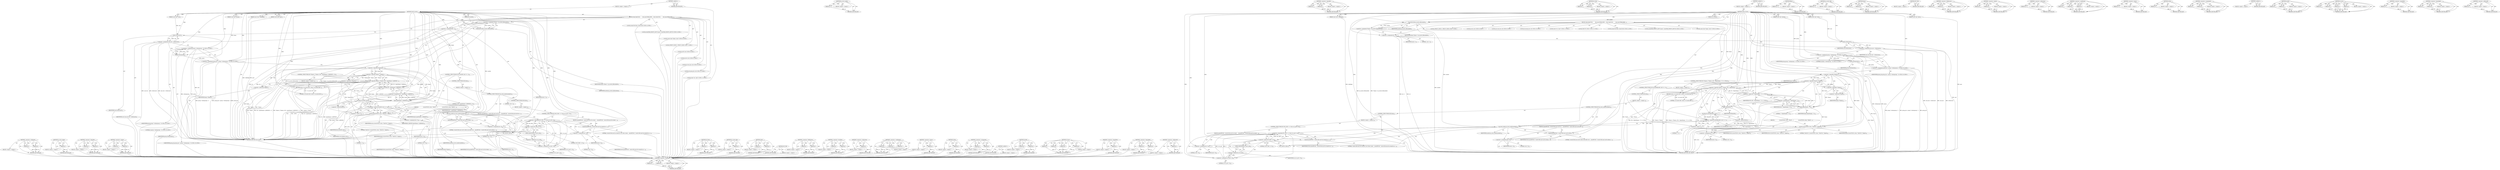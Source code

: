 digraph "&lt;operator&gt;.addressOf" {
vulnerable_227 [label=<(METHOD,&lt;operator&gt;.notEquals)>];
vulnerable_228 [label=<(PARAM,p1)>];
vulnerable_229 [label=<(PARAM,p2)>];
vulnerable_230 [label=<(BLOCK,&lt;empty&gt;,&lt;empty&gt;)>];
vulnerable_231 [label=<(METHOD_RETURN,ANY)>];
vulnerable_210 [label=<(METHOD,lp_strict_modes)>];
vulnerable_211 [label=<(PARAM,p1)>];
vulnerable_212 [label=<(BLOCK,&lt;empty&gt;,&lt;empty&gt;)>];
vulnerable_213 [label=<(METHOD_RETURN,ANY)>];
vulnerable_162 [label=<(METHOD,&lt;operator&gt;.logicalOr)>];
vulnerable_163 [label=<(PARAM,p1)>];
vulnerable_164 [label=<(PARAM,p2)>];
vulnerable_165 [label=<(BLOCK,&lt;empty&gt;,&lt;empty&gt;)>];
vulnerable_166 [label=<(METHOD_RETURN,ANY)>];
vulnerable_185 [label=<(METHOD,&lt;operator&gt;.equals)>];
vulnerable_186 [label=<(PARAM,p1)>];
vulnerable_187 [label=<(PARAM,p2)>];
vulnerable_188 [label=<(BLOCK,&lt;empty&gt;,&lt;empty&gt;)>];
vulnerable_189 [label=<(METHOD_RETURN,ANY)>];
vulnerable_6 [label=<(METHOD,&lt;global&gt;)<SUB>1</SUB>>];
vulnerable_7 [label=<(BLOCK,&lt;empty&gt;,&lt;empty&gt;)<SUB>1</SUB>>];
vulnerable_8 [label=<(METHOD,check_secret)<SUB>1</SUB>>];
vulnerable_9 [label=<(PARAM,int module)<SUB>1</SUB>>];
vulnerable_10 [label=<(PARAM,const char *user)<SUB>1</SUB>>];
vulnerable_11 [label=<(PARAM,const char *group)<SUB>1</SUB>>];
vulnerable_12 [label=<(PARAM,const char *challenge)<SUB>2</SUB>>];
vulnerable_13 [label=<(PARAM,const char *pass)<SUB>2</SUB>>];
vulnerable_14 [label=<(BLOCK,{
	char line[1024];
        char pass2[MAX_DIGE...,{
	char line[1024];
        char pass2[MAX_DIGE...)<SUB>3</SUB>>];
vulnerable_15 [label="<(LOCAL,char[1024] line: char[1024])<SUB>4</SUB>>"];
vulnerable_16 [label="<(LOCAL,char[MAX_DIGEST_LEN*2] pass2: char[MAX_DIGEST_LEN*2])<SUB>5</SUB>>"];
vulnerable_17 [label="<(LOCAL,const char* fname: char*)<SUB>6</SUB>>"];
vulnerable_18 [label=<(&lt;operator&gt;.assignment,*fname = lp_secrets_file(module))<SUB>6</SUB>>];
vulnerable_19 [label=<(IDENTIFIER,fname,*fname = lp_secrets_file(module))<SUB>6</SUB>>];
vulnerable_20 [label=<(lp_secrets_file,lp_secrets_file(module))<SUB>6</SUB>>];
vulnerable_21 [label=<(IDENTIFIER,module,lp_secrets_file(module))<SUB>6</SUB>>];
vulnerable_22 [label="<(LOCAL,STRUCT_STAT st: STRUCT_STAT)<SUB>7</SUB>>"];
vulnerable_23 [label="<(LOCAL,int fd: int)<SUB>8</SUB>>"];
vulnerable_24 [label="<(LOCAL,int ok: int)<SUB>8</SUB>>"];
vulnerable_25 [label=<(&lt;operator&gt;.assignment,ok = 1)<SUB>8</SUB>>];
vulnerable_26 [label=<(IDENTIFIER,ok,ok = 1)<SUB>8</SUB>>];
vulnerable_27 [label=<(LITERAL,1,ok = 1)<SUB>8</SUB>>];
vulnerable_28 [label="<(LOCAL,int user_len: int)<SUB>9</SUB>>"];
vulnerable_29 [label=<(&lt;operator&gt;.assignment,user_len = strlen(user))<SUB>9</SUB>>];
vulnerable_30 [label=<(IDENTIFIER,user_len,user_len = strlen(user))<SUB>9</SUB>>];
vulnerable_31 [label=<(strlen,strlen(user))<SUB>9</SUB>>];
vulnerable_32 [label=<(IDENTIFIER,user,strlen(user))<SUB>9</SUB>>];
vulnerable_33 [label="<(LOCAL,int group_len: int)<SUB>10</SUB>>"];
vulnerable_34 [label="<(&lt;operator&gt;.assignment,group_len = group ? strlen(group) : 0)<SUB>10</SUB>>"];
vulnerable_35 [label="<(IDENTIFIER,group_len,group_len = group ? strlen(group) : 0)<SUB>10</SUB>>"];
vulnerable_36 [label="<(&lt;operator&gt;.conditional,group ? strlen(group) : 0)<SUB>10</SUB>>"];
vulnerable_37 [label="<(IDENTIFIER,group,group ? strlen(group) : 0)<SUB>10</SUB>>"];
vulnerable_38 [label=<(strlen,strlen(group))<SUB>10</SUB>>];
vulnerable_39 [label=<(IDENTIFIER,group,strlen(group))<SUB>10</SUB>>];
vulnerable_40 [label="<(LITERAL,0,group ? strlen(group) : 0)<SUB>10</SUB>>"];
vulnerable_41 [label="<(LOCAL,char* err: char*)<SUB>11</SUB>>"];
vulnerable_42 [label=<(CONTROL_STRUCTURE,IF,if (!fname || !*fname || (fd = open(fname, O_RDONLY)) &lt; 0))<SUB>13</SUB>>];
vulnerable_43 [label=<(&lt;operator&gt;.logicalOr,!fname || !*fname || (fd = open(fname, O_RDONLY...)<SUB>13</SUB>>];
vulnerable_44 [label=<(&lt;operator&gt;.logicalOr,!fname || !*fname)<SUB>13</SUB>>];
vulnerable_45 [label=<(&lt;operator&gt;.logicalNot,!fname)<SUB>13</SUB>>];
vulnerable_46 [label=<(IDENTIFIER,fname,!fname)<SUB>13</SUB>>];
vulnerable_47 [label=<(&lt;operator&gt;.logicalNot,!*fname)<SUB>13</SUB>>];
vulnerable_48 [label=<(&lt;operator&gt;.indirection,*fname)<SUB>13</SUB>>];
vulnerable_49 [label=<(IDENTIFIER,fname,!*fname)<SUB>13</SUB>>];
vulnerable_50 [label=<(&lt;operator&gt;.lessThan,(fd = open(fname, O_RDONLY)) &lt; 0)<SUB>13</SUB>>];
vulnerable_51 [label=<(&lt;operator&gt;.assignment,fd = open(fname, O_RDONLY))<SUB>13</SUB>>];
vulnerable_52 [label=<(IDENTIFIER,fd,fd = open(fname, O_RDONLY))<SUB>13</SUB>>];
vulnerable_53 [label=<(open,open(fname, O_RDONLY))<SUB>13</SUB>>];
vulnerable_54 [label=<(IDENTIFIER,fname,open(fname, O_RDONLY))<SUB>13</SUB>>];
vulnerable_55 [label=<(IDENTIFIER,O_RDONLY,open(fname, O_RDONLY))<SUB>13</SUB>>];
vulnerable_56 [label=<(LITERAL,0,(fd = open(fname, O_RDONLY)) &lt; 0)<SUB>13</SUB>>];
vulnerable_57 [label=<(BLOCK,&lt;empty&gt;,&lt;empty&gt;)<SUB>14</SUB>>];
vulnerable_58 [label=<(RETURN,return &quot;no secrets file&quot;;,return &quot;no secrets file&quot;;)<SUB>14</SUB>>];
vulnerable_59 [label=<(LITERAL,&quot;no secrets file&quot;,return &quot;no secrets file&quot;;)<SUB>14</SUB>>];
vulnerable_60 [label=<(CONTROL_STRUCTURE,IF,if (do_fstat(fd, &amp;st) == -1))<SUB>16</SUB>>];
vulnerable_61 [label=<(&lt;operator&gt;.equals,do_fstat(fd, &amp;st) == -1)<SUB>16</SUB>>];
vulnerable_62 [label=<(do_fstat,do_fstat(fd, &amp;st))<SUB>16</SUB>>];
vulnerable_63 [label=<(IDENTIFIER,fd,do_fstat(fd, &amp;st))<SUB>16</SUB>>];
vulnerable_64 [label=<(&lt;operator&gt;.addressOf,&amp;st)<SUB>16</SUB>>];
vulnerable_65 [label=<(IDENTIFIER,st,do_fstat(fd, &amp;st))<SUB>16</SUB>>];
vulnerable_66 [label=<(&lt;operator&gt;.minus,-1)<SUB>16</SUB>>];
vulnerable_67 [label=<(LITERAL,1,-1)<SUB>16</SUB>>];
vulnerable_68 [label=<(BLOCK,{
                rsyserr(FLOG, errno, &quot;fstat(%...,{
                rsyserr(FLOG, errno, &quot;fstat(%...)<SUB>16</SUB>>];
vulnerable_69 [label=<(rsyserr,rsyserr(FLOG, errno, &quot;fstat(%s)&quot;, fname))<SUB>17</SUB>>];
vulnerable_70 [label=<(IDENTIFIER,FLOG,rsyserr(FLOG, errno, &quot;fstat(%s)&quot;, fname))<SUB>17</SUB>>];
vulnerable_71 [label=<(IDENTIFIER,errno,rsyserr(FLOG, errno, &quot;fstat(%s)&quot;, fname))<SUB>17</SUB>>];
vulnerable_72 [label=<(LITERAL,&quot;fstat(%s)&quot;,rsyserr(FLOG, errno, &quot;fstat(%s)&quot;, fname))<SUB>17</SUB>>];
vulnerable_73 [label=<(IDENTIFIER,fname,rsyserr(FLOG, errno, &quot;fstat(%s)&quot;, fname))<SUB>17</SUB>>];
vulnerable_74 [label=<(&lt;operator&gt;.assignment,ok = 0)<SUB>18</SUB>>];
vulnerable_75 [label=<(IDENTIFIER,ok,ok = 0)<SUB>18</SUB>>];
vulnerable_76 [label=<(LITERAL,0,ok = 0)<SUB>18</SUB>>];
vulnerable_77 [label=<(CONTROL_STRUCTURE,ELSE,else)<SUB>19</SUB>>];
vulnerable_78 [label=<(BLOCK,&lt;empty&gt;,&lt;empty&gt;)<SUB>19</SUB>>];
vulnerable_79 [label=<(CONTROL_STRUCTURE,IF,if (lp_strict_modes(module)))<SUB>19</SUB>>];
vulnerable_80 [label=<(lp_strict_modes,lp_strict_modes(module))<SUB>19</SUB>>];
vulnerable_81 [label=<(IDENTIFIER,module,lp_strict_modes(module))<SUB>19</SUB>>];
vulnerable_82 [label=<(BLOCK,{
			rprintf(FLOG, &quot;secrets file must not be ot...,{
			rprintf(FLOG, &quot;secrets file must not be ot...)<SUB>19</SUB>>];
vulnerable_83 [label=<(rprintf,rprintf(FLOG, &quot;secrets file must not be other-a...)<SUB>20</SUB>>];
vulnerable_84 [label=<(IDENTIFIER,FLOG,rprintf(FLOG, &quot;secrets file must not be other-a...)<SUB>20</SUB>>];
vulnerable_85 [label=<(LITERAL,&quot;secrets file must not be other-accessible (see...,rprintf(FLOG, &quot;secrets file must not be other-a...)<SUB>20</SUB>>];
vulnerable_86 [label=<(&lt;operator&gt;.assignment,ok = 0)<SUB>21</SUB>>];
vulnerable_87 [label=<(IDENTIFIER,ok,ok = 0)<SUB>21</SUB>>];
vulnerable_88 [label=<(LITERAL,0,ok = 0)<SUB>21</SUB>>];
vulnerable_89 [label=<(CONTROL_STRUCTURE,ELSE,else)<SUB>22</SUB>>];
vulnerable_90 [label=<(BLOCK,&lt;empty&gt;,&lt;empty&gt;)<SUB>22</SUB>>];
vulnerable_91 [label=<(CONTROL_STRUCTURE,IF,if (MY_UID() == 0 &amp;&amp; st.st_uid != 0))<SUB>22</SUB>>];
vulnerable_92 [label=<(&lt;operator&gt;.logicalAnd,MY_UID() == 0 &amp;&amp; st.st_uid != 0)<SUB>22</SUB>>];
vulnerable_93 [label=<(&lt;operator&gt;.equals,MY_UID() == 0)<SUB>22</SUB>>];
vulnerable_94 [label=<(MY_UID,MY_UID())<SUB>22</SUB>>];
vulnerable_95 [label=<(LITERAL,0,MY_UID() == 0)<SUB>22</SUB>>];
vulnerable_96 [label=<(&lt;operator&gt;.notEquals,st.st_uid != 0)<SUB>22</SUB>>];
vulnerable_97 [label=<(&lt;operator&gt;.fieldAccess,st.st_uid)<SUB>22</SUB>>];
vulnerable_98 [label=<(IDENTIFIER,st,st.st_uid != 0)<SUB>22</SUB>>];
vulnerable_99 [label=<(FIELD_IDENTIFIER,st_uid,st_uid)<SUB>22</SUB>>];
vulnerable_100 [label=<(LITERAL,0,st.st_uid != 0)<SUB>22</SUB>>];
vulnerable_101 [label=<(BLOCK,{
			rprintf(FLOG, &quot;secrets file must be owned ...,{
			rprintf(FLOG, &quot;secrets file must be owned ...)<SUB>22</SUB>>];
vulnerable_102 [label=<(rprintf,rprintf(FLOG, &quot;secrets file must be owned by ro...)<SUB>23</SUB>>];
vulnerable_103 [label=<(IDENTIFIER,FLOG,rprintf(FLOG, &quot;secrets file must be owned by ro...)<SUB>23</SUB>>];
vulnerable_104 [label=<(LITERAL,&quot;secrets file must be owned by root when runnin...,rprintf(FLOG, &quot;secrets file must be owned by ro...)<SUB>23</SUB>>];
vulnerable_105 [label=<(&lt;operator&gt;.assignment,ok = 0)<SUB>24</SUB>>];
vulnerable_106 [label=<(IDENTIFIER,ok,ok = 0)<SUB>24</SUB>>];
vulnerable_107 [label=<(LITERAL,0,ok = 0)<SUB>24</SUB>>];
vulnerable_108 [label=<(METHOD_RETURN,const char*)<SUB>1</SUB>>];
vulnerable_110 [label=<(METHOD_RETURN,ANY)<SUB>1</SUB>>];
vulnerable_190 [label=<(METHOD,do_fstat)>];
vulnerable_191 [label=<(PARAM,p1)>];
vulnerable_192 [label=<(PARAM,p2)>];
vulnerable_193 [label=<(BLOCK,&lt;empty&gt;,&lt;empty&gt;)>];
vulnerable_194 [label=<(METHOD_RETURN,ANY)>];
vulnerable_148 [label=<(METHOD,lp_secrets_file)>];
vulnerable_149 [label=<(PARAM,p1)>];
vulnerable_150 [label=<(BLOCK,&lt;empty&gt;,&lt;empty&gt;)>];
vulnerable_151 [label=<(METHOD_RETURN,ANY)>];
vulnerable_180 [label=<(METHOD,open)>];
vulnerable_181 [label=<(PARAM,p1)>];
vulnerable_182 [label=<(PARAM,p2)>];
vulnerable_183 [label=<(BLOCK,&lt;empty&gt;,&lt;empty&gt;)>];
vulnerable_184 [label=<(METHOD_RETURN,ANY)>];
vulnerable_224 [label=<(METHOD,MY_UID)>];
vulnerable_225 [label=<(BLOCK,&lt;empty&gt;,&lt;empty&gt;)>];
vulnerable_226 [label=<(METHOD_RETURN,ANY)>];
vulnerable_232 [label=<(METHOD,&lt;operator&gt;.fieldAccess)>];
vulnerable_233 [label=<(PARAM,p1)>];
vulnerable_234 [label=<(PARAM,p2)>];
vulnerable_235 [label=<(BLOCK,&lt;empty&gt;,&lt;empty&gt;)>];
vulnerable_236 [label=<(METHOD_RETURN,ANY)>];
vulnerable_175 [label=<(METHOD,&lt;operator&gt;.lessThan)>];
vulnerable_176 [label=<(PARAM,p1)>];
vulnerable_177 [label=<(PARAM,p2)>];
vulnerable_178 [label=<(BLOCK,&lt;empty&gt;,&lt;empty&gt;)>];
vulnerable_179 [label=<(METHOD_RETURN,ANY)>];
vulnerable_171 [label=<(METHOD,&lt;operator&gt;.indirection)>];
vulnerable_172 [label=<(PARAM,p1)>];
vulnerable_173 [label=<(BLOCK,&lt;empty&gt;,&lt;empty&gt;)>];
vulnerable_174 [label=<(METHOD_RETURN,ANY)>];
vulnerable_156 [label=<(METHOD,&lt;operator&gt;.conditional)>];
vulnerable_157 [label=<(PARAM,p1)>];
vulnerable_158 [label=<(PARAM,p2)>];
vulnerable_159 [label=<(PARAM,p3)>];
vulnerable_160 [label=<(BLOCK,&lt;empty&gt;,&lt;empty&gt;)>];
vulnerable_161 [label=<(METHOD_RETURN,ANY)>];
vulnerable_199 [label=<(METHOD,&lt;operator&gt;.minus)>];
vulnerable_200 [label=<(PARAM,p1)>];
vulnerable_201 [label=<(BLOCK,&lt;empty&gt;,&lt;empty&gt;)>];
vulnerable_202 [label=<(METHOD_RETURN,ANY)>];
vulnerable_152 [label=<(METHOD,strlen)>];
vulnerable_153 [label=<(PARAM,p1)>];
vulnerable_154 [label=<(BLOCK,&lt;empty&gt;,&lt;empty&gt;)>];
vulnerable_155 [label=<(METHOD_RETURN,ANY)>];
vulnerable_143 [label=<(METHOD,&lt;operator&gt;.assignment)>];
vulnerable_144 [label=<(PARAM,p1)>];
vulnerable_145 [label=<(PARAM,p2)>];
vulnerable_146 [label=<(BLOCK,&lt;empty&gt;,&lt;empty&gt;)>];
vulnerable_147 [label=<(METHOD_RETURN,ANY)>];
vulnerable_137 [label=<(METHOD,&lt;global&gt;)<SUB>1</SUB>>];
vulnerable_138 [label=<(BLOCK,&lt;empty&gt;,&lt;empty&gt;)>];
vulnerable_139 [label=<(METHOD_RETURN,ANY)>];
vulnerable_214 [label=<(METHOD,rprintf)>];
vulnerable_215 [label=<(PARAM,p1)>];
vulnerable_216 [label=<(PARAM,p2)>];
vulnerable_217 [label=<(BLOCK,&lt;empty&gt;,&lt;empty&gt;)>];
vulnerable_218 [label=<(METHOD_RETURN,ANY)>];
vulnerable_203 [label=<(METHOD,rsyserr)>];
vulnerable_204 [label=<(PARAM,p1)>];
vulnerable_205 [label=<(PARAM,p2)>];
vulnerable_206 [label=<(PARAM,p3)>];
vulnerable_207 [label=<(PARAM,p4)>];
vulnerable_208 [label=<(BLOCK,&lt;empty&gt;,&lt;empty&gt;)>];
vulnerable_209 [label=<(METHOD_RETURN,ANY)>];
vulnerable_167 [label=<(METHOD,&lt;operator&gt;.logicalNot)>];
vulnerable_168 [label=<(PARAM,p1)>];
vulnerable_169 [label=<(BLOCK,&lt;empty&gt;,&lt;empty&gt;)>];
vulnerable_170 [label=<(METHOD_RETURN,ANY)>];
vulnerable_219 [label=<(METHOD,&lt;operator&gt;.logicalAnd)>];
vulnerable_220 [label=<(PARAM,p1)>];
vulnerable_221 [label=<(PARAM,p2)>];
vulnerable_222 [label=<(BLOCK,&lt;empty&gt;,&lt;empty&gt;)>];
vulnerable_223 [label=<(METHOD_RETURN,ANY)>];
vulnerable_195 [label=<(METHOD,&lt;operator&gt;.addressOf)>];
vulnerable_196 [label=<(PARAM,p1)>];
vulnerable_197 [label=<(BLOCK,&lt;empty&gt;,&lt;empty&gt;)>];
vulnerable_198 [label=<(METHOD_RETURN,ANY)>];
fixed_231 [label=<(METHOD,&lt;operator&gt;.notEquals)>];
fixed_232 [label=<(PARAM,p1)>];
fixed_233 [label=<(PARAM,p2)>];
fixed_234 [label=<(BLOCK,&lt;empty&gt;,&lt;empty&gt;)>];
fixed_235 [label=<(METHOD_RETURN,ANY)>];
fixed_214 [label=<(METHOD,lp_strict_modes)>];
fixed_215 [label=<(PARAM,p1)>];
fixed_216 [label=<(BLOCK,&lt;empty&gt;,&lt;empty&gt;)>];
fixed_217 [label=<(METHOD_RETURN,ANY)>];
fixed_167 [label=<(METHOD,&lt;operator&gt;.logicalOr)>];
fixed_168 [label=<(PARAM,p1)>];
fixed_169 [label=<(PARAM,p2)>];
fixed_170 [label=<(BLOCK,&lt;empty&gt;,&lt;empty&gt;)>];
fixed_171 [label=<(METHOD_RETURN,ANY)>];
fixed_190 [label=<(METHOD,do_fstat)>];
fixed_191 [label=<(PARAM,p1)>];
fixed_192 [label=<(PARAM,p2)>];
fixed_193 [label=<(BLOCK,&lt;empty&gt;,&lt;empty&gt;)>];
fixed_194 [label=<(METHOD_RETURN,ANY)>];
fixed_6 [label=<(METHOD,&lt;global&gt;)<SUB>1</SUB>>];
fixed_7 [label=<(BLOCK,&lt;empty&gt;,&lt;empty&gt;)<SUB>1</SUB>>];
fixed_8 [label=<(METHOD,check_secret)<SUB>1</SUB>>];
fixed_9 [label=<(PARAM,int module)<SUB>1</SUB>>];
fixed_10 [label=<(PARAM,const char *user)<SUB>1</SUB>>];
fixed_11 [label=<(PARAM,const char *group)<SUB>1</SUB>>];
fixed_12 [label=<(PARAM,const char *challenge)<SUB>2</SUB>>];
fixed_13 [label=<(PARAM,const char *pass)<SUB>2</SUB>>];
fixed_14 [label=<(BLOCK,{
	char line[1024];
        char pass2[MAX_DIGE...,{
	char line[1024];
        char pass2[MAX_DIGE...)<SUB>3</SUB>>];
fixed_15 [label="<(LOCAL,char[1024] line: char[1024])<SUB>4</SUB>>"];
fixed_16 [label="<(LOCAL,char[MAX_DIGEST_LEN*2] pass2: char[MAX_DIGEST_LEN*2])<SUB>5</SUB>>"];
fixed_17 [label="<(LOCAL,const char* fname: char*)<SUB>6</SUB>>"];
fixed_18 [label=<(&lt;operator&gt;.assignment,*fname = lp_secrets_file(module))<SUB>6</SUB>>];
fixed_19 [label=<(IDENTIFIER,fname,*fname = lp_secrets_file(module))<SUB>6</SUB>>];
fixed_20 [label=<(lp_secrets_file,lp_secrets_file(module))<SUB>6</SUB>>];
fixed_21 [label=<(IDENTIFIER,module,lp_secrets_file(module))<SUB>6</SUB>>];
fixed_22 [label="<(LOCAL,STRUCT_STAT st: STRUCT_STAT)<SUB>7</SUB>>"];
fixed_23 [label="<(LOCAL,int ok: int)<SUB>8</SUB>>"];
fixed_24 [label=<(&lt;operator&gt;.assignment,ok = 1)<SUB>8</SUB>>];
fixed_25 [label=<(IDENTIFIER,ok,ok = 1)<SUB>8</SUB>>];
fixed_26 [label=<(LITERAL,1,ok = 1)<SUB>8</SUB>>];
fixed_27 [label="<(LOCAL,int user_len: int)<SUB>9</SUB>>"];
fixed_28 [label=<(&lt;operator&gt;.assignment,user_len = strlen(user))<SUB>9</SUB>>];
fixed_29 [label=<(IDENTIFIER,user_len,user_len = strlen(user))<SUB>9</SUB>>];
fixed_30 [label=<(strlen,strlen(user))<SUB>9</SUB>>];
fixed_31 [label=<(IDENTIFIER,user,strlen(user))<SUB>9</SUB>>];
fixed_32 [label="<(LOCAL,int group_len: int)<SUB>10</SUB>>"];
fixed_33 [label="<(&lt;operator&gt;.assignment,group_len = group ? strlen(group) : 0)<SUB>10</SUB>>"];
fixed_34 [label="<(IDENTIFIER,group_len,group_len = group ? strlen(group) : 0)<SUB>10</SUB>>"];
fixed_35 [label="<(&lt;operator&gt;.conditional,group ? strlen(group) : 0)<SUB>10</SUB>>"];
fixed_36 [label="<(IDENTIFIER,group,group ? strlen(group) : 0)<SUB>10</SUB>>"];
fixed_37 [label=<(strlen,strlen(group))<SUB>10</SUB>>];
fixed_38 [label=<(IDENTIFIER,group,strlen(group))<SUB>10</SUB>>];
fixed_39 [label="<(LITERAL,0,group ? strlen(group) : 0)<SUB>10</SUB>>"];
fixed_40 [label="<(LOCAL,char* err: char*)<SUB>11</SUB>>"];
fixed_41 [label="<(LOCAL,FILE* fh: FILE*)<SUB>12</SUB>>"];
fixed_42 [label=<(CONTROL_STRUCTURE,IF,if (!fname || !*fname || (fh = fopen(fname, &quot;r&quot;)) == NULL))<SUB>14</SUB>>];
fixed_43 [label=<(&lt;operator&gt;.logicalOr,!fname || !*fname || (fh = fopen(fname, &quot;r&quot;)) =...)<SUB>14</SUB>>];
fixed_44 [label=<(&lt;operator&gt;.logicalOr,!fname || !*fname)<SUB>14</SUB>>];
fixed_45 [label=<(&lt;operator&gt;.logicalNot,!fname)<SUB>14</SUB>>];
fixed_46 [label=<(IDENTIFIER,fname,!fname)<SUB>14</SUB>>];
fixed_47 [label=<(&lt;operator&gt;.logicalNot,!*fname)<SUB>14</SUB>>];
fixed_48 [label=<(&lt;operator&gt;.indirection,*fname)<SUB>14</SUB>>];
fixed_49 [label=<(IDENTIFIER,fname,!*fname)<SUB>14</SUB>>];
fixed_50 [label=<(&lt;operator&gt;.equals,(fh = fopen(fname, &quot;r&quot;)) == NULL)<SUB>14</SUB>>];
fixed_51 [label=<(&lt;operator&gt;.assignment,fh = fopen(fname, &quot;r&quot;))<SUB>14</SUB>>];
fixed_52 [label=<(IDENTIFIER,fh,fh = fopen(fname, &quot;r&quot;))<SUB>14</SUB>>];
fixed_53 [label=<(fopen,fopen(fname, &quot;r&quot;))<SUB>14</SUB>>];
fixed_54 [label=<(IDENTIFIER,fname,fopen(fname, &quot;r&quot;))<SUB>14</SUB>>];
fixed_55 [label=<(LITERAL,&quot;r&quot;,fopen(fname, &quot;r&quot;))<SUB>14</SUB>>];
fixed_56 [label=<(IDENTIFIER,NULL,(fh = fopen(fname, &quot;r&quot;)) == NULL)<SUB>14</SUB>>];
fixed_57 [label=<(BLOCK,&lt;empty&gt;,&lt;empty&gt;)<SUB>15</SUB>>];
fixed_58 [label=<(RETURN,return &quot;no secrets file&quot;;,return &quot;no secrets file&quot;;)<SUB>15</SUB>>];
fixed_59 [label=<(LITERAL,&quot;no secrets file&quot;,return &quot;no secrets file&quot;;)<SUB>15</SUB>>];
fixed_60 [label=<(CONTROL_STRUCTURE,IF,if (do_fstat(fileno(fh), &amp;st) == -1))<SUB>17</SUB>>];
fixed_61 [label=<(&lt;operator&gt;.equals,do_fstat(fileno(fh), &amp;st) == -1)<SUB>17</SUB>>];
fixed_62 [label=<(do_fstat,do_fstat(fileno(fh), &amp;st))<SUB>17</SUB>>];
fixed_63 [label=<(fileno,fileno(fh))<SUB>17</SUB>>];
fixed_64 [label=<(IDENTIFIER,fh,fileno(fh))<SUB>17</SUB>>];
fixed_65 [label=<(&lt;operator&gt;.addressOf,&amp;st)<SUB>17</SUB>>];
fixed_66 [label=<(IDENTIFIER,st,do_fstat(fileno(fh), &amp;st))<SUB>17</SUB>>];
fixed_67 [label=<(&lt;operator&gt;.minus,-1)<SUB>17</SUB>>];
fixed_68 [label=<(LITERAL,1,-1)<SUB>17</SUB>>];
fixed_69 [label=<(BLOCK,{
                rsyserr(FLOG, errno, &quot;fstat(%...,{
                rsyserr(FLOG, errno, &quot;fstat(%...)<SUB>17</SUB>>];
fixed_70 [label=<(rsyserr,rsyserr(FLOG, errno, &quot;fstat(%s)&quot;, fname))<SUB>18</SUB>>];
fixed_71 [label=<(IDENTIFIER,FLOG,rsyserr(FLOG, errno, &quot;fstat(%s)&quot;, fname))<SUB>18</SUB>>];
fixed_72 [label=<(IDENTIFIER,errno,rsyserr(FLOG, errno, &quot;fstat(%s)&quot;, fname))<SUB>18</SUB>>];
fixed_73 [label=<(LITERAL,&quot;fstat(%s)&quot;,rsyserr(FLOG, errno, &quot;fstat(%s)&quot;, fname))<SUB>18</SUB>>];
fixed_74 [label=<(IDENTIFIER,fname,rsyserr(FLOG, errno, &quot;fstat(%s)&quot;, fname))<SUB>18</SUB>>];
fixed_75 [label=<(&lt;operator&gt;.assignment,ok = 0)<SUB>19</SUB>>];
fixed_76 [label=<(IDENTIFIER,ok,ok = 0)<SUB>19</SUB>>];
fixed_77 [label=<(LITERAL,0,ok = 0)<SUB>19</SUB>>];
fixed_78 [label=<(CONTROL_STRUCTURE,ELSE,else)<SUB>20</SUB>>];
fixed_79 [label=<(BLOCK,&lt;empty&gt;,&lt;empty&gt;)<SUB>20</SUB>>];
fixed_80 [label=<(CONTROL_STRUCTURE,IF,if (lp_strict_modes(module)))<SUB>20</SUB>>];
fixed_81 [label=<(lp_strict_modes,lp_strict_modes(module))<SUB>20</SUB>>];
fixed_82 [label=<(IDENTIFIER,module,lp_strict_modes(module))<SUB>20</SUB>>];
fixed_83 [label=<(BLOCK,{
			rprintf(FLOG, &quot;secrets file must not be ot...,{
			rprintf(FLOG, &quot;secrets file must not be ot...)<SUB>20</SUB>>];
fixed_84 [label=<(rprintf,rprintf(FLOG, &quot;secrets file must not be other-a...)<SUB>21</SUB>>];
fixed_85 [label=<(IDENTIFIER,FLOG,rprintf(FLOG, &quot;secrets file must not be other-a...)<SUB>21</SUB>>];
fixed_86 [label=<(LITERAL,&quot;secrets file must not be other-accessible (see...,rprintf(FLOG, &quot;secrets file must not be other-a...)<SUB>21</SUB>>];
fixed_87 [label=<(&lt;operator&gt;.assignment,ok = 0)<SUB>22</SUB>>];
fixed_88 [label=<(IDENTIFIER,ok,ok = 0)<SUB>22</SUB>>];
fixed_89 [label=<(LITERAL,0,ok = 0)<SUB>22</SUB>>];
fixed_90 [label=<(CONTROL_STRUCTURE,ELSE,else)<SUB>23</SUB>>];
fixed_91 [label=<(BLOCK,&lt;empty&gt;,&lt;empty&gt;)<SUB>23</SUB>>];
fixed_92 [label=<(CONTROL_STRUCTURE,IF,if (MY_UID() == 0 &amp;&amp; st.st_uid != 0))<SUB>23</SUB>>];
fixed_93 [label=<(&lt;operator&gt;.logicalAnd,MY_UID() == 0 &amp;&amp; st.st_uid != 0)<SUB>23</SUB>>];
fixed_94 [label=<(&lt;operator&gt;.equals,MY_UID() == 0)<SUB>23</SUB>>];
fixed_95 [label=<(MY_UID,MY_UID())<SUB>23</SUB>>];
fixed_96 [label=<(LITERAL,0,MY_UID() == 0)<SUB>23</SUB>>];
fixed_97 [label=<(&lt;operator&gt;.notEquals,st.st_uid != 0)<SUB>23</SUB>>];
fixed_98 [label=<(&lt;operator&gt;.fieldAccess,st.st_uid)<SUB>23</SUB>>];
fixed_99 [label=<(IDENTIFIER,st,st.st_uid != 0)<SUB>23</SUB>>];
fixed_100 [label=<(FIELD_IDENTIFIER,st_uid,st_uid)<SUB>23</SUB>>];
fixed_101 [label=<(LITERAL,0,st.st_uid != 0)<SUB>23</SUB>>];
fixed_102 [label=<(BLOCK,{
			rprintf(FLOG, &quot;secrets file must be owned ...,{
			rprintf(FLOG, &quot;secrets file must be owned ...)<SUB>23</SUB>>];
fixed_103 [label=<(rprintf,rprintf(FLOG, &quot;secrets file must be owned by ro...)<SUB>24</SUB>>];
fixed_104 [label=<(IDENTIFIER,FLOG,rprintf(FLOG, &quot;secrets file must be owned by ro...)<SUB>24</SUB>>];
fixed_105 [label=<(LITERAL,&quot;secrets file must be owned by root when runnin...,rprintf(FLOG, &quot;secrets file must be owned by ro...)<SUB>24</SUB>>];
fixed_106 [label=<(&lt;operator&gt;.assignment,ok = 0)<SUB>25</SUB>>];
fixed_107 [label=<(IDENTIFIER,ok,ok = 0)<SUB>25</SUB>>];
fixed_108 [label=<(LITERAL,0,ok = 0)<SUB>25</SUB>>];
fixed_109 [label=<(METHOD_RETURN,const char*)<SUB>1</SUB>>];
fixed_111 [label=<(METHOD_RETURN,ANY)<SUB>1</SUB>>];
fixed_195 [label=<(METHOD,fileno)>];
fixed_196 [label=<(PARAM,p1)>];
fixed_197 [label=<(BLOCK,&lt;empty&gt;,&lt;empty&gt;)>];
fixed_198 [label=<(METHOD_RETURN,ANY)>];
fixed_153 [label=<(METHOD,lp_secrets_file)>];
fixed_154 [label=<(PARAM,p1)>];
fixed_155 [label=<(BLOCK,&lt;empty&gt;,&lt;empty&gt;)>];
fixed_156 [label=<(METHOD_RETURN,ANY)>];
fixed_185 [label=<(METHOD,fopen)>];
fixed_186 [label=<(PARAM,p1)>];
fixed_187 [label=<(PARAM,p2)>];
fixed_188 [label=<(BLOCK,&lt;empty&gt;,&lt;empty&gt;)>];
fixed_189 [label=<(METHOD_RETURN,ANY)>];
fixed_228 [label=<(METHOD,MY_UID)>];
fixed_229 [label=<(BLOCK,&lt;empty&gt;,&lt;empty&gt;)>];
fixed_230 [label=<(METHOD_RETURN,ANY)>];
fixed_236 [label=<(METHOD,&lt;operator&gt;.fieldAccess)>];
fixed_237 [label=<(PARAM,p1)>];
fixed_238 [label=<(PARAM,p2)>];
fixed_239 [label=<(BLOCK,&lt;empty&gt;,&lt;empty&gt;)>];
fixed_240 [label=<(METHOD_RETURN,ANY)>];
fixed_180 [label=<(METHOD,&lt;operator&gt;.equals)>];
fixed_181 [label=<(PARAM,p1)>];
fixed_182 [label=<(PARAM,p2)>];
fixed_183 [label=<(BLOCK,&lt;empty&gt;,&lt;empty&gt;)>];
fixed_184 [label=<(METHOD_RETURN,ANY)>];
fixed_176 [label=<(METHOD,&lt;operator&gt;.indirection)>];
fixed_177 [label=<(PARAM,p1)>];
fixed_178 [label=<(BLOCK,&lt;empty&gt;,&lt;empty&gt;)>];
fixed_179 [label=<(METHOD_RETURN,ANY)>];
fixed_161 [label=<(METHOD,&lt;operator&gt;.conditional)>];
fixed_162 [label=<(PARAM,p1)>];
fixed_163 [label=<(PARAM,p2)>];
fixed_164 [label=<(PARAM,p3)>];
fixed_165 [label=<(BLOCK,&lt;empty&gt;,&lt;empty&gt;)>];
fixed_166 [label=<(METHOD_RETURN,ANY)>];
fixed_203 [label=<(METHOD,&lt;operator&gt;.minus)>];
fixed_204 [label=<(PARAM,p1)>];
fixed_205 [label=<(BLOCK,&lt;empty&gt;,&lt;empty&gt;)>];
fixed_206 [label=<(METHOD_RETURN,ANY)>];
fixed_157 [label=<(METHOD,strlen)>];
fixed_158 [label=<(PARAM,p1)>];
fixed_159 [label=<(BLOCK,&lt;empty&gt;,&lt;empty&gt;)>];
fixed_160 [label=<(METHOD_RETURN,ANY)>];
fixed_148 [label=<(METHOD,&lt;operator&gt;.assignment)>];
fixed_149 [label=<(PARAM,p1)>];
fixed_150 [label=<(PARAM,p2)>];
fixed_151 [label=<(BLOCK,&lt;empty&gt;,&lt;empty&gt;)>];
fixed_152 [label=<(METHOD_RETURN,ANY)>];
fixed_142 [label=<(METHOD,&lt;global&gt;)<SUB>1</SUB>>];
fixed_143 [label=<(BLOCK,&lt;empty&gt;,&lt;empty&gt;)>];
fixed_144 [label=<(METHOD_RETURN,ANY)>];
fixed_218 [label=<(METHOD,rprintf)>];
fixed_219 [label=<(PARAM,p1)>];
fixed_220 [label=<(PARAM,p2)>];
fixed_221 [label=<(BLOCK,&lt;empty&gt;,&lt;empty&gt;)>];
fixed_222 [label=<(METHOD_RETURN,ANY)>];
fixed_207 [label=<(METHOD,rsyserr)>];
fixed_208 [label=<(PARAM,p1)>];
fixed_209 [label=<(PARAM,p2)>];
fixed_210 [label=<(PARAM,p3)>];
fixed_211 [label=<(PARAM,p4)>];
fixed_212 [label=<(BLOCK,&lt;empty&gt;,&lt;empty&gt;)>];
fixed_213 [label=<(METHOD_RETURN,ANY)>];
fixed_172 [label=<(METHOD,&lt;operator&gt;.logicalNot)>];
fixed_173 [label=<(PARAM,p1)>];
fixed_174 [label=<(BLOCK,&lt;empty&gt;,&lt;empty&gt;)>];
fixed_175 [label=<(METHOD_RETURN,ANY)>];
fixed_223 [label=<(METHOD,&lt;operator&gt;.logicalAnd)>];
fixed_224 [label=<(PARAM,p1)>];
fixed_225 [label=<(PARAM,p2)>];
fixed_226 [label=<(BLOCK,&lt;empty&gt;,&lt;empty&gt;)>];
fixed_227 [label=<(METHOD_RETURN,ANY)>];
fixed_199 [label=<(METHOD,&lt;operator&gt;.addressOf)>];
fixed_200 [label=<(PARAM,p1)>];
fixed_201 [label=<(BLOCK,&lt;empty&gt;,&lt;empty&gt;)>];
fixed_202 [label=<(METHOD_RETURN,ANY)>];
vulnerable_227 -> vulnerable_228  [key=0, label="AST: "];
vulnerable_227 -> vulnerable_228  [key=1, label="DDG: "];
vulnerable_227 -> vulnerable_230  [key=0, label="AST: "];
vulnerable_227 -> vulnerable_229  [key=0, label="AST: "];
vulnerable_227 -> vulnerable_229  [key=1, label="DDG: "];
vulnerable_227 -> vulnerable_231  [key=0, label="AST: "];
vulnerable_227 -> vulnerable_231  [key=1, label="CFG: "];
vulnerable_228 -> vulnerable_231  [key=0, label="DDG: p1"];
vulnerable_229 -> vulnerable_231  [key=0, label="DDG: p2"];
vulnerable_230 -> fixed_231  [key=0];
vulnerable_231 -> fixed_231  [key=0];
vulnerable_210 -> vulnerable_211  [key=0, label="AST: "];
vulnerable_210 -> vulnerable_211  [key=1, label="DDG: "];
vulnerable_210 -> vulnerable_212  [key=0, label="AST: "];
vulnerable_210 -> vulnerable_213  [key=0, label="AST: "];
vulnerable_210 -> vulnerable_213  [key=1, label="CFG: "];
vulnerable_211 -> vulnerable_213  [key=0, label="DDG: p1"];
vulnerable_212 -> fixed_231  [key=0];
vulnerable_213 -> fixed_231  [key=0];
vulnerable_162 -> vulnerable_163  [key=0, label="AST: "];
vulnerable_162 -> vulnerable_163  [key=1, label="DDG: "];
vulnerable_162 -> vulnerable_165  [key=0, label="AST: "];
vulnerable_162 -> vulnerable_164  [key=0, label="AST: "];
vulnerable_162 -> vulnerable_164  [key=1, label="DDG: "];
vulnerable_162 -> vulnerable_166  [key=0, label="AST: "];
vulnerable_162 -> vulnerable_166  [key=1, label="CFG: "];
vulnerable_163 -> vulnerable_166  [key=0, label="DDG: p1"];
vulnerable_164 -> vulnerable_166  [key=0, label="DDG: p2"];
vulnerable_165 -> fixed_231  [key=0];
vulnerable_166 -> fixed_231  [key=0];
vulnerable_185 -> vulnerable_186  [key=0, label="AST: "];
vulnerable_185 -> vulnerable_186  [key=1, label="DDG: "];
vulnerable_185 -> vulnerable_188  [key=0, label="AST: "];
vulnerable_185 -> vulnerable_187  [key=0, label="AST: "];
vulnerable_185 -> vulnerable_187  [key=1, label="DDG: "];
vulnerable_185 -> vulnerable_189  [key=0, label="AST: "];
vulnerable_185 -> vulnerable_189  [key=1, label="CFG: "];
vulnerable_186 -> vulnerable_189  [key=0, label="DDG: p1"];
vulnerable_187 -> vulnerable_189  [key=0, label="DDG: p2"];
vulnerable_188 -> fixed_231  [key=0];
vulnerable_189 -> fixed_231  [key=0];
vulnerable_6 -> vulnerable_7  [key=0, label="AST: "];
vulnerable_6 -> vulnerable_110  [key=0, label="AST: "];
vulnerable_6 -> vulnerable_110  [key=1, label="CFG: "];
vulnerable_7 -> vulnerable_8  [key=0, label="AST: "];
vulnerable_8 -> vulnerable_9  [key=0, label="AST: "];
vulnerable_8 -> vulnerable_9  [key=1, label="DDG: "];
vulnerable_8 -> vulnerable_10  [key=0, label="AST: "];
vulnerable_8 -> vulnerable_10  [key=1, label="DDG: "];
vulnerable_8 -> vulnerable_11  [key=0, label="AST: "];
vulnerable_8 -> vulnerable_11  [key=1, label="DDG: "];
vulnerable_8 -> vulnerable_12  [key=0, label="AST: "];
vulnerable_8 -> vulnerable_12  [key=1, label="DDG: "];
vulnerable_8 -> vulnerable_13  [key=0, label="AST: "];
vulnerable_8 -> vulnerable_13  [key=1, label="DDG: "];
vulnerable_8 -> vulnerable_14  [key=0, label="AST: "];
vulnerable_8 -> vulnerable_108  [key=0, label="AST: "];
vulnerable_8 -> vulnerable_20  [key=0, label="CFG: "];
vulnerable_8 -> vulnerable_20  [key=1, label="DDG: "];
vulnerable_8 -> vulnerable_25  [key=0, label="DDG: "];
vulnerable_8 -> vulnerable_34  [key=0, label="DDG: "];
vulnerable_8 -> vulnerable_31  [key=0, label="DDG: "];
vulnerable_8 -> vulnerable_36  [key=0, label="DDG: "];
vulnerable_8 -> vulnerable_58  [key=0, label="DDG: "];
vulnerable_8 -> vulnerable_74  [key=0, label="DDG: "];
vulnerable_8 -> vulnerable_38  [key=0, label="DDG: "];
vulnerable_8 -> vulnerable_50  [key=0, label="DDG: "];
vulnerable_8 -> vulnerable_59  [key=0, label="DDG: "];
vulnerable_8 -> vulnerable_62  [key=0, label="DDG: "];
vulnerable_8 -> vulnerable_66  [key=0, label="DDG: "];
vulnerable_8 -> vulnerable_69  [key=0, label="DDG: "];
vulnerable_8 -> vulnerable_45  [key=0, label="DDG: "];
vulnerable_8 -> vulnerable_53  [key=0, label="DDG: "];
vulnerable_8 -> vulnerable_80  [key=0, label="DDG: "];
vulnerable_8 -> vulnerable_86  [key=0, label="DDG: "];
vulnerable_8 -> vulnerable_83  [key=0, label="DDG: "];
vulnerable_8 -> vulnerable_105  [key=0, label="DDG: "];
vulnerable_8 -> vulnerable_93  [key=0, label="DDG: "];
vulnerable_8 -> vulnerable_96  [key=0, label="DDG: "];
vulnerable_8 -> vulnerable_102  [key=0, label="DDG: "];
vulnerable_9 -> vulnerable_20  [key=0, label="DDG: module"];
vulnerable_10 -> vulnerable_31  [key=0, label="DDG: user"];
vulnerable_11 -> vulnerable_38  [key=0, label="DDG: group"];
vulnerable_12 -> vulnerable_108  [key=0, label="DDG: challenge"];
vulnerable_13 -> vulnerable_108  [key=0, label="DDG: pass"];
vulnerable_14 -> vulnerable_15  [key=0, label="AST: "];
vulnerable_14 -> vulnerable_16  [key=0, label="AST: "];
vulnerable_14 -> vulnerable_17  [key=0, label="AST: "];
vulnerable_14 -> vulnerable_18  [key=0, label="AST: "];
vulnerable_14 -> vulnerable_22  [key=0, label="AST: "];
vulnerable_14 -> vulnerable_23  [key=0, label="AST: "];
vulnerable_14 -> vulnerable_24  [key=0, label="AST: "];
vulnerable_14 -> vulnerable_25  [key=0, label="AST: "];
vulnerable_14 -> vulnerable_28  [key=0, label="AST: "];
vulnerable_14 -> vulnerable_29  [key=0, label="AST: "];
vulnerable_14 -> vulnerable_33  [key=0, label="AST: "];
vulnerable_14 -> vulnerable_34  [key=0, label="AST: "];
vulnerable_14 -> vulnerable_41  [key=0, label="AST: "];
vulnerable_14 -> vulnerable_42  [key=0, label="AST: "];
vulnerable_14 -> vulnerable_60  [key=0, label="AST: "];
vulnerable_15 -> fixed_231  [key=0];
vulnerable_16 -> fixed_231  [key=0];
vulnerable_17 -> fixed_231  [key=0];
vulnerable_18 -> vulnerable_19  [key=0, label="AST: "];
vulnerable_18 -> vulnerable_20  [key=0, label="AST: "];
vulnerable_18 -> vulnerable_25  [key=0, label="CFG: "];
vulnerable_18 -> vulnerable_108  [key=0, label="DDG: lp_secrets_file(module)"];
vulnerable_18 -> vulnerable_108  [key=1, label="DDG: *fname = lp_secrets_file(module)"];
vulnerable_18 -> vulnerable_45  [key=0, label="DDG: fname"];
vulnerable_19 -> fixed_231  [key=0];
vulnerable_20 -> vulnerable_21  [key=0, label="AST: "];
vulnerable_20 -> vulnerable_18  [key=0, label="CFG: "];
vulnerable_20 -> vulnerable_18  [key=1, label="DDG: module"];
vulnerable_20 -> vulnerable_108  [key=0, label="DDG: module"];
vulnerable_20 -> vulnerable_80  [key=0, label="DDG: module"];
vulnerable_21 -> fixed_231  [key=0];
vulnerable_22 -> fixed_231  [key=0];
vulnerable_23 -> fixed_231  [key=0];
vulnerable_24 -> fixed_231  [key=0];
vulnerable_25 -> vulnerable_26  [key=0, label="AST: "];
vulnerable_25 -> vulnerable_27  [key=0, label="AST: "];
vulnerable_25 -> vulnerable_31  [key=0, label="CFG: "];
vulnerable_25 -> vulnerable_108  [key=0, label="DDG: ok"];
vulnerable_25 -> vulnerable_108  [key=1, label="DDG: ok = 1"];
vulnerable_26 -> fixed_231  [key=0];
vulnerable_27 -> fixed_231  [key=0];
vulnerable_28 -> fixed_231  [key=0];
vulnerable_29 -> vulnerable_30  [key=0, label="AST: "];
vulnerable_29 -> vulnerable_31  [key=0, label="AST: "];
vulnerable_29 -> vulnerable_38  [key=0, label="CFG: "];
vulnerable_29 -> vulnerable_36  [key=0, label="CFG: "];
vulnerable_29 -> vulnerable_108  [key=0, label="DDG: user_len"];
vulnerable_29 -> vulnerable_108  [key=1, label="DDG: strlen(user)"];
vulnerable_29 -> vulnerable_108  [key=2, label="DDG: user_len = strlen(user)"];
vulnerable_30 -> fixed_231  [key=0];
vulnerable_31 -> vulnerable_32  [key=0, label="AST: "];
vulnerable_31 -> vulnerable_29  [key=0, label="CFG: "];
vulnerable_31 -> vulnerable_29  [key=1, label="DDG: user"];
vulnerable_31 -> vulnerable_108  [key=0, label="DDG: user"];
vulnerable_32 -> fixed_231  [key=0];
vulnerable_33 -> fixed_231  [key=0];
vulnerable_34 -> vulnerable_35  [key=0, label="AST: "];
vulnerable_34 -> vulnerable_36  [key=0, label="AST: "];
vulnerable_34 -> vulnerable_45  [key=0, label="CFG: "];
vulnerable_34 -> vulnerable_108  [key=0, label="DDG: group_len"];
vulnerable_34 -> vulnerable_108  [key=1, label="DDG: group ? strlen(group) : 0"];
vulnerable_34 -> vulnerable_108  [key=2, label="DDG: group_len = group ? strlen(group) : 0"];
vulnerable_35 -> fixed_231  [key=0];
vulnerable_36 -> vulnerable_37  [key=0, label="AST: "];
vulnerable_36 -> vulnerable_38  [key=0, label="AST: "];
vulnerable_36 -> vulnerable_40  [key=0, label="AST: "];
vulnerable_36 -> vulnerable_34  [key=0, label="CFG: "];
vulnerable_36 -> vulnerable_108  [key=0, label="DDG: group"];
vulnerable_36 -> vulnerable_108  [key=1, label="DDG: strlen(group)"];
vulnerable_37 -> fixed_231  [key=0];
vulnerable_38 -> vulnerable_39  [key=0, label="AST: "];
vulnerable_38 -> vulnerable_36  [key=0, label="CFG: "];
vulnerable_38 -> vulnerable_36  [key=1, label="DDG: group"];
vulnerable_38 -> vulnerable_34  [key=0, label="DDG: group"];
vulnerable_39 -> fixed_231  [key=0];
vulnerable_40 -> fixed_231  [key=0];
vulnerable_41 -> fixed_231  [key=0];
vulnerable_42 -> vulnerable_43  [key=0, label="AST: "];
vulnerable_42 -> vulnerable_57  [key=0, label="AST: "];
vulnerable_43 -> vulnerable_44  [key=0, label="AST: "];
vulnerable_43 -> vulnerable_50  [key=0, label="AST: "];
vulnerable_43 -> vulnerable_58  [key=0, label="CFG: "];
vulnerable_43 -> vulnerable_58  [key=1, label="CDG: "];
vulnerable_43 -> vulnerable_64  [key=0, label="CFG: "];
vulnerable_43 -> vulnerable_64  [key=1, label="CDG: "];
vulnerable_43 -> vulnerable_108  [key=0, label="DDG: !fname || !*fname"];
vulnerable_43 -> vulnerable_108  [key=1, label="DDG: (fd = open(fname, O_RDONLY)) &lt; 0"];
vulnerable_43 -> vulnerable_108  [key=2, label="DDG: !fname || !*fname || (fd = open(fname, O_RDONLY)) &lt; 0"];
vulnerable_43 -> vulnerable_66  [key=0, label="CDG: "];
vulnerable_43 -> vulnerable_61  [key=0, label="CDG: "];
vulnerable_43 -> vulnerable_62  [key=0, label="CDG: "];
vulnerable_44 -> vulnerable_45  [key=0, label="AST: "];
vulnerable_44 -> vulnerable_47  [key=0, label="AST: "];
vulnerable_44 -> vulnerable_43  [key=0, label="CFG: "];
vulnerable_44 -> vulnerable_43  [key=1, label="DDG: !fname"];
vulnerable_44 -> vulnerable_43  [key=2, label="DDG: !*fname"];
vulnerable_44 -> vulnerable_53  [key=0, label="CFG: "];
vulnerable_44 -> vulnerable_53  [key=1, label="CDG: "];
vulnerable_44 -> vulnerable_108  [key=0, label="DDG: !fname"];
vulnerable_44 -> vulnerable_108  [key=1, label="DDG: !*fname"];
vulnerable_44 -> vulnerable_51  [key=0, label="CDG: "];
vulnerable_44 -> vulnerable_50  [key=0, label="CDG: "];
vulnerable_45 -> vulnerable_46  [key=0, label="AST: "];
vulnerable_45 -> vulnerable_44  [key=0, label="CFG: "];
vulnerable_45 -> vulnerable_44  [key=1, label="DDG: fname"];
vulnerable_45 -> vulnerable_48  [key=0, label="CFG: "];
vulnerable_45 -> vulnerable_48  [key=1, label="CDG: "];
vulnerable_45 -> vulnerable_108  [key=0, label="DDG: fname"];
vulnerable_45 -> vulnerable_69  [key=0, label="DDG: fname"];
vulnerable_45 -> vulnerable_53  [key=0, label="DDG: fname"];
vulnerable_45 -> vulnerable_47  [key=0, label="CDG: "];
vulnerable_46 -> fixed_231  [key=0];
vulnerable_47 -> vulnerable_48  [key=0, label="AST: "];
vulnerable_47 -> vulnerable_44  [key=0, label="CFG: "];
vulnerable_47 -> vulnerable_44  [key=1, label="DDG: *fname"];
vulnerable_47 -> vulnerable_108  [key=0, label="DDG: *fname"];
vulnerable_47 -> vulnerable_69  [key=0, label="DDG: *fname"];
vulnerable_47 -> vulnerable_53  [key=0, label="DDG: *fname"];
vulnerable_48 -> vulnerable_49  [key=0, label="AST: "];
vulnerable_48 -> vulnerable_47  [key=0, label="CFG: "];
vulnerable_49 -> fixed_231  [key=0];
vulnerable_50 -> vulnerable_51  [key=0, label="AST: "];
vulnerable_50 -> vulnerable_56  [key=0, label="AST: "];
vulnerable_50 -> vulnerable_43  [key=0, label="CFG: "];
vulnerable_50 -> vulnerable_43  [key=1, label="DDG: fd = open(fname, O_RDONLY)"];
vulnerable_50 -> vulnerable_43  [key=2, label="DDG: 0"];
vulnerable_50 -> vulnerable_108  [key=0, label="DDG: fd = open(fname, O_RDONLY)"];
vulnerable_51 -> vulnerable_52  [key=0, label="AST: "];
vulnerable_51 -> vulnerable_53  [key=0, label="AST: "];
vulnerable_51 -> vulnerable_50  [key=0, label="CFG: "];
vulnerable_51 -> vulnerable_50  [key=1, label="DDG: fd"];
vulnerable_51 -> vulnerable_108  [key=0, label="DDG: fd"];
vulnerable_51 -> vulnerable_108  [key=1, label="DDG: open(fname, O_RDONLY)"];
vulnerable_51 -> vulnerable_62  [key=0, label="DDG: fd"];
vulnerable_52 -> fixed_231  [key=0];
vulnerable_53 -> vulnerable_54  [key=0, label="AST: "];
vulnerable_53 -> vulnerable_55  [key=0, label="AST: "];
vulnerable_53 -> vulnerable_51  [key=0, label="CFG: "];
vulnerable_53 -> vulnerable_51  [key=1, label="DDG: fname"];
vulnerable_53 -> vulnerable_51  [key=2, label="DDG: O_RDONLY"];
vulnerable_53 -> vulnerable_108  [key=0, label="DDG: fname"];
vulnerable_53 -> vulnerable_108  [key=1, label="DDG: O_RDONLY"];
vulnerable_53 -> vulnerable_50  [key=0, label="DDG: fname"];
vulnerable_53 -> vulnerable_50  [key=1, label="DDG: O_RDONLY"];
vulnerable_53 -> vulnerable_69  [key=0, label="DDG: fname"];
vulnerable_54 -> fixed_231  [key=0];
vulnerable_55 -> fixed_231  [key=0];
vulnerable_56 -> fixed_231  [key=0];
vulnerable_57 -> vulnerable_58  [key=0, label="AST: "];
vulnerable_58 -> vulnerable_59  [key=0, label="AST: "];
vulnerable_58 -> vulnerable_108  [key=0, label="CFG: "];
vulnerable_58 -> vulnerable_108  [key=1, label="DDG: &lt;RET&gt;"];
vulnerable_59 -> vulnerable_58  [key=0, label="DDG: &quot;no secrets file&quot;"];
vulnerable_60 -> vulnerable_61  [key=0, label="AST: "];
vulnerable_60 -> vulnerable_68  [key=0, label="AST: "];
vulnerable_60 -> vulnerable_77  [key=0, label="AST: "];
vulnerable_61 -> vulnerable_62  [key=0, label="AST: "];
vulnerable_61 -> vulnerable_66  [key=0, label="AST: "];
vulnerable_61 -> vulnerable_69  [key=0, label="CFG: "];
vulnerable_61 -> vulnerable_69  [key=1, label="CDG: "];
vulnerable_61 -> vulnerable_80  [key=0, label="CFG: "];
vulnerable_61 -> vulnerable_80  [key=1, label="CDG: "];
vulnerable_61 -> vulnerable_74  [key=0, label="CDG: "];
vulnerable_62 -> vulnerable_63  [key=0, label="AST: "];
vulnerable_62 -> vulnerable_64  [key=0, label="AST: "];
vulnerable_62 -> vulnerable_66  [key=0, label="CFG: "];
vulnerable_62 -> vulnerable_61  [key=0, label="DDG: fd"];
vulnerable_62 -> vulnerable_61  [key=1, label="DDG: &amp;st"];
vulnerable_63 -> fixed_231  [key=0];
vulnerable_64 -> vulnerable_65  [key=0, label="AST: "];
vulnerable_64 -> vulnerable_62  [key=0, label="CFG: "];
vulnerable_65 -> fixed_231  [key=0];
vulnerable_66 -> vulnerable_67  [key=0, label="AST: "];
vulnerable_66 -> vulnerable_61  [key=0, label="CFG: "];
vulnerable_66 -> vulnerable_61  [key=1, label="DDG: 1"];
vulnerable_67 -> fixed_231  [key=0];
vulnerable_68 -> vulnerable_69  [key=0, label="AST: "];
vulnerable_68 -> vulnerable_74  [key=0, label="AST: "];
vulnerable_69 -> vulnerable_70  [key=0, label="AST: "];
vulnerable_69 -> vulnerable_71  [key=0, label="AST: "];
vulnerable_69 -> vulnerable_72  [key=0, label="AST: "];
vulnerable_69 -> vulnerable_73  [key=0, label="AST: "];
vulnerable_69 -> vulnerable_74  [key=0, label="CFG: "];
vulnerable_69 -> vulnerable_108  [key=0, label="DDG: errno"];
vulnerable_70 -> fixed_231  [key=0];
vulnerable_71 -> fixed_231  [key=0];
vulnerable_72 -> fixed_231  [key=0];
vulnerable_73 -> fixed_231  [key=0];
vulnerable_74 -> vulnerable_75  [key=0, label="AST: "];
vulnerable_74 -> vulnerable_76  [key=0, label="AST: "];
vulnerable_74 -> vulnerable_108  [key=0, label="CFG: "];
vulnerable_75 -> fixed_231  [key=0];
vulnerable_76 -> fixed_231  [key=0];
vulnerable_77 -> vulnerable_78  [key=0, label="AST: "];
vulnerable_78 -> vulnerable_79  [key=0, label="AST: "];
vulnerable_79 -> vulnerable_80  [key=0, label="AST: "];
vulnerable_79 -> vulnerable_82  [key=0, label="AST: "];
vulnerable_79 -> vulnerable_89  [key=0, label="AST: "];
vulnerable_80 -> vulnerable_81  [key=0, label="AST: "];
vulnerable_80 -> vulnerable_94  [key=0, label="CFG: "];
vulnerable_80 -> vulnerable_94  [key=1, label="CDG: "];
vulnerable_80 -> vulnerable_83  [key=0, label="CFG: "];
vulnerable_80 -> vulnerable_83  [key=1, label="CDG: "];
vulnerable_80 -> vulnerable_92  [key=0, label="CDG: "];
vulnerable_80 -> vulnerable_93  [key=0, label="CDG: "];
vulnerable_80 -> vulnerable_86  [key=0, label="CDG: "];
vulnerable_81 -> fixed_231  [key=0];
vulnerable_82 -> vulnerable_83  [key=0, label="AST: "];
vulnerable_82 -> vulnerable_86  [key=0, label="AST: "];
vulnerable_83 -> vulnerable_84  [key=0, label="AST: "];
vulnerable_83 -> vulnerable_85  [key=0, label="AST: "];
vulnerable_83 -> vulnerable_86  [key=0, label="CFG: "];
vulnerable_84 -> fixed_231  [key=0];
vulnerable_85 -> fixed_231  [key=0];
vulnerable_86 -> vulnerable_87  [key=0, label="AST: "];
vulnerable_86 -> vulnerable_88  [key=0, label="AST: "];
vulnerable_86 -> vulnerable_108  [key=0, label="CFG: "];
vulnerable_87 -> fixed_231  [key=0];
vulnerable_88 -> fixed_231  [key=0];
vulnerable_89 -> vulnerable_90  [key=0, label="AST: "];
vulnerable_90 -> vulnerable_91  [key=0, label="AST: "];
vulnerable_91 -> vulnerable_92  [key=0, label="AST: "];
vulnerable_91 -> vulnerable_101  [key=0, label="AST: "];
vulnerable_92 -> vulnerable_93  [key=0, label="AST: "];
vulnerable_92 -> vulnerable_96  [key=0, label="AST: "];
vulnerable_92 -> vulnerable_108  [key=0, label="CFG: "];
vulnerable_92 -> vulnerable_102  [key=0, label="CFG: "];
vulnerable_92 -> vulnerable_102  [key=1, label="CDG: "];
vulnerable_92 -> vulnerable_105  [key=0, label="CDG: "];
vulnerable_93 -> vulnerable_94  [key=0, label="AST: "];
vulnerable_93 -> vulnerable_95  [key=0, label="AST: "];
vulnerable_93 -> vulnerable_92  [key=0, label="CFG: "];
vulnerable_93 -> vulnerable_92  [key=1, label="DDG: MY_UID()"];
vulnerable_93 -> vulnerable_92  [key=2, label="DDG: 0"];
vulnerable_93 -> vulnerable_99  [key=0, label="CFG: "];
vulnerable_93 -> vulnerable_99  [key=1, label="CDG: "];
vulnerable_93 -> vulnerable_96  [key=0, label="CDG: "];
vulnerable_93 -> vulnerable_97  [key=0, label="CDG: "];
vulnerable_94 -> vulnerable_93  [key=0, label="CFG: "];
vulnerable_95 -> fixed_231  [key=0];
vulnerable_96 -> vulnerable_97  [key=0, label="AST: "];
vulnerable_96 -> vulnerable_100  [key=0, label="AST: "];
vulnerable_96 -> vulnerable_92  [key=0, label="CFG: "];
vulnerable_96 -> vulnerable_92  [key=1, label="DDG: st.st_uid"];
vulnerable_96 -> vulnerable_92  [key=2, label="DDG: 0"];
vulnerable_97 -> vulnerable_98  [key=0, label="AST: "];
vulnerable_97 -> vulnerable_99  [key=0, label="AST: "];
vulnerable_97 -> vulnerable_96  [key=0, label="CFG: "];
vulnerable_98 -> fixed_231  [key=0];
vulnerable_99 -> vulnerable_97  [key=0, label="CFG: "];
vulnerable_100 -> fixed_231  [key=0];
vulnerable_101 -> vulnerable_102  [key=0, label="AST: "];
vulnerable_101 -> vulnerable_105  [key=0, label="AST: "];
vulnerable_102 -> vulnerable_103  [key=0, label="AST: "];
vulnerable_102 -> vulnerable_104  [key=0, label="AST: "];
vulnerable_102 -> vulnerable_105  [key=0, label="CFG: "];
vulnerable_103 -> fixed_231  [key=0];
vulnerable_104 -> fixed_231  [key=0];
vulnerable_105 -> vulnerable_106  [key=0, label="AST: "];
vulnerable_105 -> vulnerable_107  [key=0, label="AST: "];
vulnerable_105 -> vulnerable_108  [key=0, label="CFG: "];
vulnerable_106 -> fixed_231  [key=0];
vulnerable_107 -> fixed_231  [key=0];
vulnerable_108 -> fixed_231  [key=0];
vulnerable_110 -> fixed_231  [key=0];
vulnerable_190 -> vulnerable_191  [key=0, label="AST: "];
vulnerable_190 -> vulnerable_191  [key=1, label="DDG: "];
vulnerable_190 -> vulnerable_193  [key=0, label="AST: "];
vulnerable_190 -> vulnerable_192  [key=0, label="AST: "];
vulnerable_190 -> vulnerable_192  [key=1, label="DDG: "];
vulnerable_190 -> vulnerable_194  [key=0, label="AST: "];
vulnerable_190 -> vulnerable_194  [key=1, label="CFG: "];
vulnerable_191 -> vulnerable_194  [key=0, label="DDG: p1"];
vulnerable_192 -> vulnerable_194  [key=0, label="DDG: p2"];
vulnerable_193 -> fixed_231  [key=0];
vulnerable_194 -> fixed_231  [key=0];
vulnerable_148 -> vulnerable_149  [key=0, label="AST: "];
vulnerable_148 -> vulnerable_149  [key=1, label="DDG: "];
vulnerable_148 -> vulnerable_150  [key=0, label="AST: "];
vulnerable_148 -> vulnerable_151  [key=0, label="AST: "];
vulnerable_148 -> vulnerable_151  [key=1, label="CFG: "];
vulnerable_149 -> vulnerable_151  [key=0, label="DDG: p1"];
vulnerable_150 -> fixed_231  [key=0];
vulnerable_151 -> fixed_231  [key=0];
vulnerable_180 -> vulnerable_181  [key=0, label="AST: "];
vulnerable_180 -> vulnerable_181  [key=1, label="DDG: "];
vulnerable_180 -> vulnerable_183  [key=0, label="AST: "];
vulnerable_180 -> vulnerable_182  [key=0, label="AST: "];
vulnerable_180 -> vulnerable_182  [key=1, label="DDG: "];
vulnerable_180 -> vulnerable_184  [key=0, label="AST: "];
vulnerable_180 -> vulnerable_184  [key=1, label="CFG: "];
vulnerable_181 -> vulnerable_184  [key=0, label="DDG: p1"];
vulnerable_182 -> vulnerable_184  [key=0, label="DDG: p2"];
vulnerable_183 -> fixed_231  [key=0];
vulnerable_184 -> fixed_231  [key=0];
vulnerable_224 -> vulnerable_225  [key=0, label="AST: "];
vulnerable_224 -> vulnerable_226  [key=0, label="AST: "];
vulnerable_224 -> vulnerable_226  [key=1, label="CFG: "];
vulnerable_225 -> fixed_231  [key=0];
vulnerable_226 -> fixed_231  [key=0];
vulnerable_232 -> vulnerable_233  [key=0, label="AST: "];
vulnerable_232 -> vulnerable_233  [key=1, label="DDG: "];
vulnerable_232 -> vulnerable_235  [key=0, label="AST: "];
vulnerable_232 -> vulnerable_234  [key=0, label="AST: "];
vulnerable_232 -> vulnerable_234  [key=1, label="DDG: "];
vulnerable_232 -> vulnerable_236  [key=0, label="AST: "];
vulnerable_232 -> vulnerable_236  [key=1, label="CFG: "];
vulnerable_233 -> vulnerable_236  [key=0, label="DDG: p1"];
vulnerable_234 -> vulnerable_236  [key=0, label="DDG: p2"];
vulnerable_235 -> fixed_231  [key=0];
vulnerable_236 -> fixed_231  [key=0];
vulnerable_175 -> vulnerable_176  [key=0, label="AST: "];
vulnerable_175 -> vulnerable_176  [key=1, label="DDG: "];
vulnerable_175 -> vulnerable_178  [key=0, label="AST: "];
vulnerable_175 -> vulnerable_177  [key=0, label="AST: "];
vulnerable_175 -> vulnerable_177  [key=1, label="DDG: "];
vulnerable_175 -> vulnerable_179  [key=0, label="AST: "];
vulnerable_175 -> vulnerable_179  [key=1, label="CFG: "];
vulnerable_176 -> vulnerable_179  [key=0, label="DDG: p1"];
vulnerable_177 -> vulnerable_179  [key=0, label="DDG: p2"];
vulnerable_178 -> fixed_231  [key=0];
vulnerable_179 -> fixed_231  [key=0];
vulnerable_171 -> vulnerable_172  [key=0, label="AST: "];
vulnerable_171 -> vulnerable_172  [key=1, label="DDG: "];
vulnerable_171 -> vulnerable_173  [key=0, label="AST: "];
vulnerable_171 -> vulnerable_174  [key=0, label="AST: "];
vulnerable_171 -> vulnerable_174  [key=1, label="CFG: "];
vulnerable_172 -> vulnerable_174  [key=0, label="DDG: p1"];
vulnerable_173 -> fixed_231  [key=0];
vulnerable_174 -> fixed_231  [key=0];
vulnerable_156 -> vulnerable_157  [key=0, label="AST: "];
vulnerable_156 -> vulnerable_157  [key=1, label="DDG: "];
vulnerable_156 -> vulnerable_160  [key=0, label="AST: "];
vulnerable_156 -> vulnerable_158  [key=0, label="AST: "];
vulnerable_156 -> vulnerable_158  [key=1, label="DDG: "];
vulnerable_156 -> vulnerable_161  [key=0, label="AST: "];
vulnerable_156 -> vulnerable_161  [key=1, label="CFG: "];
vulnerable_156 -> vulnerable_159  [key=0, label="AST: "];
vulnerable_156 -> vulnerable_159  [key=1, label="DDG: "];
vulnerable_157 -> vulnerable_161  [key=0, label="DDG: p1"];
vulnerable_158 -> vulnerable_161  [key=0, label="DDG: p2"];
vulnerable_159 -> vulnerable_161  [key=0, label="DDG: p3"];
vulnerable_160 -> fixed_231  [key=0];
vulnerable_161 -> fixed_231  [key=0];
vulnerable_199 -> vulnerable_200  [key=0, label="AST: "];
vulnerable_199 -> vulnerable_200  [key=1, label="DDG: "];
vulnerable_199 -> vulnerable_201  [key=0, label="AST: "];
vulnerable_199 -> vulnerable_202  [key=0, label="AST: "];
vulnerable_199 -> vulnerable_202  [key=1, label="CFG: "];
vulnerable_200 -> vulnerable_202  [key=0, label="DDG: p1"];
vulnerable_201 -> fixed_231  [key=0];
vulnerable_202 -> fixed_231  [key=0];
vulnerable_152 -> vulnerable_153  [key=0, label="AST: "];
vulnerable_152 -> vulnerable_153  [key=1, label="DDG: "];
vulnerable_152 -> vulnerable_154  [key=0, label="AST: "];
vulnerable_152 -> vulnerable_155  [key=0, label="AST: "];
vulnerable_152 -> vulnerable_155  [key=1, label="CFG: "];
vulnerable_153 -> vulnerable_155  [key=0, label="DDG: p1"];
vulnerable_154 -> fixed_231  [key=0];
vulnerable_155 -> fixed_231  [key=0];
vulnerable_143 -> vulnerable_144  [key=0, label="AST: "];
vulnerable_143 -> vulnerable_144  [key=1, label="DDG: "];
vulnerable_143 -> vulnerable_146  [key=0, label="AST: "];
vulnerable_143 -> vulnerable_145  [key=0, label="AST: "];
vulnerable_143 -> vulnerable_145  [key=1, label="DDG: "];
vulnerable_143 -> vulnerable_147  [key=0, label="AST: "];
vulnerable_143 -> vulnerable_147  [key=1, label="CFG: "];
vulnerable_144 -> vulnerable_147  [key=0, label="DDG: p1"];
vulnerable_145 -> vulnerable_147  [key=0, label="DDG: p2"];
vulnerable_146 -> fixed_231  [key=0];
vulnerable_147 -> fixed_231  [key=0];
vulnerable_137 -> vulnerable_138  [key=0, label="AST: "];
vulnerable_137 -> vulnerable_139  [key=0, label="AST: "];
vulnerable_137 -> vulnerable_139  [key=1, label="CFG: "];
vulnerable_138 -> fixed_231  [key=0];
vulnerable_139 -> fixed_231  [key=0];
vulnerable_214 -> vulnerable_215  [key=0, label="AST: "];
vulnerable_214 -> vulnerable_215  [key=1, label="DDG: "];
vulnerable_214 -> vulnerable_217  [key=0, label="AST: "];
vulnerable_214 -> vulnerable_216  [key=0, label="AST: "];
vulnerable_214 -> vulnerable_216  [key=1, label="DDG: "];
vulnerable_214 -> vulnerable_218  [key=0, label="AST: "];
vulnerable_214 -> vulnerable_218  [key=1, label="CFG: "];
vulnerable_215 -> vulnerable_218  [key=0, label="DDG: p1"];
vulnerable_216 -> vulnerable_218  [key=0, label="DDG: p2"];
vulnerable_217 -> fixed_231  [key=0];
vulnerable_218 -> fixed_231  [key=0];
vulnerable_203 -> vulnerable_204  [key=0, label="AST: "];
vulnerable_203 -> vulnerable_204  [key=1, label="DDG: "];
vulnerable_203 -> vulnerable_208  [key=0, label="AST: "];
vulnerable_203 -> vulnerable_205  [key=0, label="AST: "];
vulnerable_203 -> vulnerable_205  [key=1, label="DDG: "];
vulnerable_203 -> vulnerable_209  [key=0, label="AST: "];
vulnerable_203 -> vulnerable_209  [key=1, label="CFG: "];
vulnerable_203 -> vulnerable_206  [key=0, label="AST: "];
vulnerable_203 -> vulnerable_206  [key=1, label="DDG: "];
vulnerable_203 -> vulnerable_207  [key=0, label="AST: "];
vulnerable_203 -> vulnerable_207  [key=1, label="DDG: "];
vulnerable_204 -> vulnerable_209  [key=0, label="DDG: p1"];
vulnerable_205 -> vulnerable_209  [key=0, label="DDG: p2"];
vulnerable_206 -> vulnerable_209  [key=0, label="DDG: p3"];
vulnerable_207 -> vulnerable_209  [key=0, label="DDG: p4"];
vulnerable_208 -> fixed_231  [key=0];
vulnerable_209 -> fixed_231  [key=0];
vulnerable_167 -> vulnerable_168  [key=0, label="AST: "];
vulnerable_167 -> vulnerable_168  [key=1, label="DDG: "];
vulnerable_167 -> vulnerable_169  [key=0, label="AST: "];
vulnerable_167 -> vulnerable_170  [key=0, label="AST: "];
vulnerable_167 -> vulnerable_170  [key=1, label="CFG: "];
vulnerable_168 -> vulnerable_170  [key=0, label="DDG: p1"];
vulnerable_169 -> fixed_231  [key=0];
vulnerable_170 -> fixed_231  [key=0];
vulnerable_219 -> vulnerable_220  [key=0, label="AST: "];
vulnerable_219 -> vulnerable_220  [key=1, label="DDG: "];
vulnerable_219 -> vulnerable_222  [key=0, label="AST: "];
vulnerable_219 -> vulnerable_221  [key=0, label="AST: "];
vulnerable_219 -> vulnerable_221  [key=1, label="DDG: "];
vulnerable_219 -> vulnerable_223  [key=0, label="AST: "];
vulnerable_219 -> vulnerable_223  [key=1, label="CFG: "];
vulnerable_220 -> vulnerable_223  [key=0, label="DDG: p1"];
vulnerable_221 -> vulnerable_223  [key=0, label="DDG: p2"];
vulnerable_222 -> fixed_231  [key=0];
vulnerable_223 -> fixed_231  [key=0];
vulnerable_195 -> vulnerable_196  [key=0, label="AST: "];
vulnerable_195 -> vulnerable_196  [key=1, label="DDG: "];
vulnerable_195 -> vulnerable_197  [key=0, label="AST: "];
vulnerable_195 -> vulnerable_198  [key=0, label="AST: "];
vulnerable_195 -> vulnerable_198  [key=1, label="CFG: "];
vulnerable_196 -> vulnerable_198  [key=0, label="DDG: p1"];
vulnerable_197 -> fixed_231  [key=0];
vulnerable_198 -> fixed_231  [key=0];
fixed_231 -> fixed_232  [key=0, label="AST: "];
fixed_231 -> fixed_232  [key=1, label="DDG: "];
fixed_231 -> fixed_234  [key=0, label="AST: "];
fixed_231 -> fixed_233  [key=0, label="AST: "];
fixed_231 -> fixed_233  [key=1, label="DDG: "];
fixed_231 -> fixed_235  [key=0, label="AST: "];
fixed_231 -> fixed_235  [key=1, label="CFG: "];
fixed_232 -> fixed_235  [key=0, label="DDG: p1"];
fixed_233 -> fixed_235  [key=0, label="DDG: p2"];
fixed_214 -> fixed_215  [key=0, label="AST: "];
fixed_214 -> fixed_215  [key=1, label="DDG: "];
fixed_214 -> fixed_216  [key=0, label="AST: "];
fixed_214 -> fixed_217  [key=0, label="AST: "];
fixed_214 -> fixed_217  [key=1, label="CFG: "];
fixed_215 -> fixed_217  [key=0, label="DDG: p1"];
fixed_167 -> fixed_168  [key=0, label="AST: "];
fixed_167 -> fixed_168  [key=1, label="DDG: "];
fixed_167 -> fixed_170  [key=0, label="AST: "];
fixed_167 -> fixed_169  [key=0, label="AST: "];
fixed_167 -> fixed_169  [key=1, label="DDG: "];
fixed_167 -> fixed_171  [key=0, label="AST: "];
fixed_167 -> fixed_171  [key=1, label="CFG: "];
fixed_168 -> fixed_171  [key=0, label="DDG: p1"];
fixed_169 -> fixed_171  [key=0, label="DDG: p2"];
fixed_190 -> fixed_191  [key=0, label="AST: "];
fixed_190 -> fixed_191  [key=1, label="DDG: "];
fixed_190 -> fixed_193  [key=0, label="AST: "];
fixed_190 -> fixed_192  [key=0, label="AST: "];
fixed_190 -> fixed_192  [key=1, label="DDG: "];
fixed_190 -> fixed_194  [key=0, label="AST: "];
fixed_190 -> fixed_194  [key=1, label="CFG: "];
fixed_191 -> fixed_194  [key=0, label="DDG: p1"];
fixed_192 -> fixed_194  [key=0, label="DDG: p2"];
fixed_6 -> fixed_7  [key=0, label="AST: "];
fixed_6 -> fixed_111  [key=0, label="AST: "];
fixed_6 -> fixed_111  [key=1, label="CFG: "];
fixed_7 -> fixed_8  [key=0, label="AST: "];
fixed_8 -> fixed_9  [key=0, label="AST: "];
fixed_8 -> fixed_9  [key=1, label="DDG: "];
fixed_8 -> fixed_10  [key=0, label="AST: "];
fixed_8 -> fixed_10  [key=1, label="DDG: "];
fixed_8 -> fixed_11  [key=0, label="AST: "];
fixed_8 -> fixed_11  [key=1, label="DDG: "];
fixed_8 -> fixed_12  [key=0, label="AST: "];
fixed_8 -> fixed_12  [key=1, label="DDG: "];
fixed_8 -> fixed_13  [key=0, label="AST: "];
fixed_8 -> fixed_13  [key=1, label="DDG: "];
fixed_8 -> fixed_14  [key=0, label="AST: "];
fixed_8 -> fixed_109  [key=0, label="AST: "];
fixed_8 -> fixed_20  [key=0, label="CFG: "];
fixed_8 -> fixed_20  [key=1, label="DDG: "];
fixed_8 -> fixed_24  [key=0, label="DDG: "];
fixed_8 -> fixed_33  [key=0, label="DDG: "];
fixed_8 -> fixed_30  [key=0, label="DDG: "];
fixed_8 -> fixed_35  [key=0, label="DDG: "];
fixed_8 -> fixed_58  [key=0, label="DDG: "];
fixed_8 -> fixed_75  [key=0, label="DDG: "];
fixed_8 -> fixed_37  [key=0, label="DDG: "];
fixed_8 -> fixed_50  [key=0, label="DDG: "];
fixed_8 -> fixed_59  [key=0, label="DDG: "];
fixed_8 -> fixed_62  [key=0, label="DDG: "];
fixed_8 -> fixed_67  [key=0, label="DDG: "];
fixed_8 -> fixed_70  [key=0, label="DDG: "];
fixed_8 -> fixed_45  [key=0, label="DDG: "];
fixed_8 -> fixed_63  [key=0, label="DDG: "];
fixed_8 -> fixed_53  [key=0, label="DDG: "];
fixed_8 -> fixed_81  [key=0, label="DDG: "];
fixed_8 -> fixed_87  [key=0, label="DDG: "];
fixed_8 -> fixed_84  [key=0, label="DDG: "];
fixed_8 -> fixed_106  [key=0, label="DDG: "];
fixed_8 -> fixed_94  [key=0, label="DDG: "];
fixed_8 -> fixed_97  [key=0, label="DDG: "];
fixed_8 -> fixed_103  [key=0, label="DDG: "];
fixed_9 -> fixed_20  [key=0, label="DDG: module"];
fixed_10 -> fixed_30  [key=0, label="DDG: user"];
fixed_11 -> fixed_37  [key=0, label="DDG: group"];
fixed_12 -> fixed_109  [key=0, label="DDG: challenge"];
fixed_13 -> fixed_109  [key=0, label="DDG: pass"];
fixed_14 -> fixed_15  [key=0, label="AST: "];
fixed_14 -> fixed_16  [key=0, label="AST: "];
fixed_14 -> fixed_17  [key=0, label="AST: "];
fixed_14 -> fixed_18  [key=0, label="AST: "];
fixed_14 -> fixed_22  [key=0, label="AST: "];
fixed_14 -> fixed_23  [key=0, label="AST: "];
fixed_14 -> fixed_24  [key=0, label="AST: "];
fixed_14 -> fixed_27  [key=0, label="AST: "];
fixed_14 -> fixed_28  [key=0, label="AST: "];
fixed_14 -> fixed_32  [key=0, label="AST: "];
fixed_14 -> fixed_33  [key=0, label="AST: "];
fixed_14 -> fixed_40  [key=0, label="AST: "];
fixed_14 -> fixed_41  [key=0, label="AST: "];
fixed_14 -> fixed_42  [key=0, label="AST: "];
fixed_14 -> fixed_60  [key=0, label="AST: "];
fixed_18 -> fixed_19  [key=0, label="AST: "];
fixed_18 -> fixed_20  [key=0, label="AST: "];
fixed_18 -> fixed_24  [key=0, label="CFG: "];
fixed_18 -> fixed_109  [key=0, label="DDG: lp_secrets_file(module)"];
fixed_18 -> fixed_109  [key=1, label="DDG: *fname = lp_secrets_file(module)"];
fixed_18 -> fixed_45  [key=0, label="DDG: fname"];
fixed_20 -> fixed_21  [key=0, label="AST: "];
fixed_20 -> fixed_18  [key=0, label="CFG: "];
fixed_20 -> fixed_18  [key=1, label="DDG: module"];
fixed_20 -> fixed_109  [key=0, label="DDG: module"];
fixed_20 -> fixed_81  [key=0, label="DDG: module"];
fixed_24 -> fixed_25  [key=0, label="AST: "];
fixed_24 -> fixed_26  [key=0, label="AST: "];
fixed_24 -> fixed_30  [key=0, label="CFG: "];
fixed_24 -> fixed_109  [key=0, label="DDG: ok"];
fixed_24 -> fixed_109  [key=1, label="DDG: ok = 1"];
fixed_28 -> fixed_29  [key=0, label="AST: "];
fixed_28 -> fixed_30  [key=0, label="AST: "];
fixed_28 -> fixed_37  [key=0, label="CFG: "];
fixed_28 -> fixed_35  [key=0, label="CFG: "];
fixed_28 -> fixed_109  [key=0, label="DDG: user_len"];
fixed_28 -> fixed_109  [key=1, label="DDG: strlen(user)"];
fixed_28 -> fixed_109  [key=2, label="DDG: user_len = strlen(user)"];
fixed_30 -> fixed_31  [key=0, label="AST: "];
fixed_30 -> fixed_28  [key=0, label="CFG: "];
fixed_30 -> fixed_28  [key=1, label="DDG: user"];
fixed_30 -> fixed_109  [key=0, label="DDG: user"];
fixed_33 -> fixed_34  [key=0, label="AST: "];
fixed_33 -> fixed_35  [key=0, label="AST: "];
fixed_33 -> fixed_45  [key=0, label="CFG: "];
fixed_33 -> fixed_109  [key=0, label="DDG: group_len"];
fixed_33 -> fixed_109  [key=1, label="DDG: group ? strlen(group) : 0"];
fixed_33 -> fixed_109  [key=2, label="DDG: group_len = group ? strlen(group) : 0"];
fixed_35 -> fixed_36  [key=0, label="AST: "];
fixed_35 -> fixed_37  [key=0, label="AST: "];
fixed_35 -> fixed_39  [key=0, label="AST: "];
fixed_35 -> fixed_33  [key=0, label="CFG: "];
fixed_35 -> fixed_109  [key=0, label="DDG: group"];
fixed_35 -> fixed_109  [key=1, label="DDG: strlen(group)"];
fixed_37 -> fixed_38  [key=0, label="AST: "];
fixed_37 -> fixed_35  [key=0, label="CFG: "];
fixed_37 -> fixed_35  [key=1, label="DDG: group"];
fixed_37 -> fixed_33  [key=0, label="DDG: group"];
fixed_42 -> fixed_43  [key=0, label="AST: "];
fixed_42 -> fixed_57  [key=0, label="AST: "];
fixed_43 -> fixed_44  [key=0, label="AST: "];
fixed_43 -> fixed_50  [key=0, label="AST: "];
fixed_43 -> fixed_58  [key=0, label="CFG: "];
fixed_43 -> fixed_58  [key=1, label="CDG: "];
fixed_43 -> fixed_63  [key=0, label="CFG: "];
fixed_43 -> fixed_63  [key=1, label="CDG: "];
fixed_43 -> fixed_109  [key=0, label="DDG: !fname || !*fname"];
fixed_43 -> fixed_109  [key=1, label="DDG: (fh = fopen(fname, &quot;r&quot;)) == NULL"];
fixed_43 -> fixed_109  [key=2, label="DDG: !fname || !*fname || (fh = fopen(fname, &quot;r&quot;)) == NULL"];
fixed_43 -> fixed_67  [key=0, label="CDG: "];
fixed_43 -> fixed_65  [key=0, label="CDG: "];
fixed_43 -> fixed_61  [key=0, label="CDG: "];
fixed_43 -> fixed_62  [key=0, label="CDG: "];
fixed_44 -> fixed_45  [key=0, label="AST: "];
fixed_44 -> fixed_47  [key=0, label="AST: "];
fixed_44 -> fixed_43  [key=0, label="CFG: "];
fixed_44 -> fixed_43  [key=1, label="DDG: !fname"];
fixed_44 -> fixed_43  [key=2, label="DDG: !*fname"];
fixed_44 -> fixed_53  [key=0, label="CFG: "];
fixed_44 -> fixed_53  [key=1, label="CDG: "];
fixed_44 -> fixed_109  [key=0, label="DDG: !fname"];
fixed_44 -> fixed_109  [key=1, label="DDG: !*fname"];
fixed_44 -> fixed_51  [key=0, label="CDG: "];
fixed_44 -> fixed_50  [key=0, label="CDG: "];
fixed_45 -> fixed_46  [key=0, label="AST: "];
fixed_45 -> fixed_44  [key=0, label="CFG: "];
fixed_45 -> fixed_44  [key=1, label="DDG: fname"];
fixed_45 -> fixed_48  [key=0, label="CFG: "];
fixed_45 -> fixed_48  [key=1, label="CDG: "];
fixed_45 -> fixed_109  [key=0, label="DDG: fname"];
fixed_45 -> fixed_70  [key=0, label="DDG: fname"];
fixed_45 -> fixed_53  [key=0, label="DDG: fname"];
fixed_45 -> fixed_47  [key=0, label="CDG: "];
fixed_47 -> fixed_48  [key=0, label="AST: "];
fixed_47 -> fixed_44  [key=0, label="CFG: "];
fixed_47 -> fixed_44  [key=1, label="DDG: *fname"];
fixed_47 -> fixed_109  [key=0, label="DDG: *fname"];
fixed_47 -> fixed_70  [key=0, label="DDG: *fname"];
fixed_47 -> fixed_53  [key=0, label="DDG: *fname"];
fixed_48 -> fixed_49  [key=0, label="AST: "];
fixed_48 -> fixed_47  [key=0, label="CFG: "];
fixed_50 -> fixed_51  [key=0, label="AST: "];
fixed_50 -> fixed_56  [key=0, label="AST: "];
fixed_50 -> fixed_43  [key=0, label="CFG: "];
fixed_50 -> fixed_43  [key=1, label="DDG: fh = fopen(fname, &quot;r&quot;)"];
fixed_50 -> fixed_43  [key=2, label="DDG: NULL"];
fixed_50 -> fixed_109  [key=0, label="DDG: fh = fopen(fname, &quot;r&quot;)"];
fixed_50 -> fixed_109  [key=1, label="DDG: NULL"];
fixed_51 -> fixed_52  [key=0, label="AST: "];
fixed_51 -> fixed_53  [key=0, label="AST: "];
fixed_51 -> fixed_50  [key=0, label="CFG: "];
fixed_51 -> fixed_50  [key=1, label="DDG: fh"];
fixed_51 -> fixed_109  [key=0, label="DDG: fh"];
fixed_51 -> fixed_109  [key=1, label="DDG: fopen(fname, &quot;r&quot;)"];
fixed_51 -> fixed_63  [key=0, label="DDG: fh"];
fixed_53 -> fixed_54  [key=0, label="AST: "];
fixed_53 -> fixed_55  [key=0, label="AST: "];
fixed_53 -> fixed_51  [key=0, label="CFG: "];
fixed_53 -> fixed_51  [key=1, label="DDG: fname"];
fixed_53 -> fixed_51  [key=2, label="DDG: &quot;r&quot;"];
fixed_53 -> fixed_109  [key=0, label="DDG: fname"];
fixed_53 -> fixed_50  [key=0, label="DDG: fname"];
fixed_53 -> fixed_50  [key=1, label="DDG: &quot;r&quot;"];
fixed_53 -> fixed_70  [key=0, label="DDG: fname"];
fixed_57 -> fixed_58  [key=0, label="AST: "];
fixed_58 -> fixed_59  [key=0, label="AST: "];
fixed_58 -> fixed_109  [key=0, label="CFG: "];
fixed_58 -> fixed_109  [key=1, label="DDG: &lt;RET&gt;"];
fixed_59 -> fixed_58  [key=0, label="DDG: &quot;no secrets file&quot;"];
fixed_60 -> fixed_61  [key=0, label="AST: "];
fixed_60 -> fixed_69  [key=0, label="AST: "];
fixed_60 -> fixed_78  [key=0, label="AST: "];
fixed_61 -> fixed_62  [key=0, label="AST: "];
fixed_61 -> fixed_67  [key=0, label="AST: "];
fixed_61 -> fixed_70  [key=0, label="CFG: "];
fixed_61 -> fixed_70  [key=1, label="CDG: "];
fixed_61 -> fixed_81  [key=0, label="CFG: "];
fixed_61 -> fixed_81  [key=1, label="CDG: "];
fixed_61 -> fixed_75  [key=0, label="CDG: "];
fixed_62 -> fixed_63  [key=0, label="AST: "];
fixed_62 -> fixed_65  [key=0, label="AST: "];
fixed_62 -> fixed_67  [key=0, label="CFG: "];
fixed_62 -> fixed_61  [key=0, label="DDG: fileno(fh)"];
fixed_62 -> fixed_61  [key=1, label="DDG: &amp;st"];
fixed_63 -> fixed_64  [key=0, label="AST: "];
fixed_63 -> fixed_65  [key=0, label="CFG: "];
fixed_63 -> fixed_62  [key=0, label="DDG: fh"];
fixed_65 -> fixed_66  [key=0, label="AST: "];
fixed_65 -> fixed_62  [key=0, label="CFG: "];
fixed_67 -> fixed_68  [key=0, label="AST: "];
fixed_67 -> fixed_61  [key=0, label="CFG: "];
fixed_67 -> fixed_61  [key=1, label="DDG: 1"];
fixed_69 -> fixed_70  [key=0, label="AST: "];
fixed_69 -> fixed_75  [key=0, label="AST: "];
fixed_70 -> fixed_71  [key=0, label="AST: "];
fixed_70 -> fixed_72  [key=0, label="AST: "];
fixed_70 -> fixed_73  [key=0, label="AST: "];
fixed_70 -> fixed_74  [key=0, label="AST: "];
fixed_70 -> fixed_75  [key=0, label="CFG: "];
fixed_70 -> fixed_109  [key=0, label="DDG: errno"];
fixed_75 -> fixed_76  [key=0, label="AST: "];
fixed_75 -> fixed_77  [key=0, label="AST: "];
fixed_75 -> fixed_109  [key=0, label="CFG: "];
fixed_78 -> fixed_79  [key=0, label="AST: "];
fixed_79 -> fixed_80  [key=0, label="AST: "];
fixed_80 -> fixed_81  [key=0, label="AST: "];
fixed_80 -> fixed_83  [key=0, label="AST: "];
fixed_80 -> fixed_90  [key=0, label="AST: "];
fixed_81 -> fixed_82  [key=0, label="AST: "];
fixed_81 -> fixed_95  [key=0, label="CFG: "];
fixed_81 -> fixed_95  [key=1, label="CDG: "];
fixed_81 -> fixed_84  [key=0, label="CFG: "];
fixed_81 -> fixed_84  [key=1, label="CDG: "];
fixed_81 -> fixed_94  [key=0, label="CDG: "];
fixed_81 -> fixed_87  [key=0, label="CDG: "];
fixed_81 -> fixed_93  [key=0, label="CDG: "];
fixed_83 -> fixed_84  [key=0, label="AST: "];
fixed_83 -> fixed_87  [key=0, label="AST: "];
fixed_84 -> fixed_85  [key=0, label="AST: "];
fixed_84 -> fixed_86  [key=0, label="AST: "];
fixed_84 -> fixed_87  [key=0, label="CFG: "];
fixed_87 -> fixed_88  [key=0, label="AST: "];
fixed_87 -> fixed_89  [key=0, label="AST: "];
fixed_87 -> fixed_109  [key=0, label="CFG: "];
fixed_90 -> fixed_91  [key=0, label="AST: "];
fixed_91 -> fixed_92  [key=0, label="AST: "];
fixed_92 -> fixed_93  [key=0, label="AST: "];
fixed_92 -> fixed_102  [key=0, label="AST: "];
fixed_93 -> fixed_94  [key=0, label="AST: "];
fixed_93 -> fixed_97  [key=0, label="AST: "];
fixed_93 -> fixed_109  [key=0, label="CFG: "];
fixed_93 -> fixed_103  [key=0, label="CFG: "];
fixed_93 -> fixed_103  [key=1, label="CDG: "];
fixed_93 -> fixed_106  [key=0, label="CDG: "];
fixed_94 -> fixed_95  [key=0, label="AST: "];
fixed_94 -> fixed_96  [key=0, label="AST: "];
fixed_94 -> fixed_93  [key=0, label="CFG: "];
fixed_94 -> fixed_93  [key=1, label="DDG: MY_UID()"];
fixed_94 -> fixed_93  [key=2, label="DDG: 0"];
fixed_94 -> fixed_100  [key=0, label="CFG: "];
fixed_94 -> fixed_100  [key=1, label="CDG: "];
fixed_94 -> fixed_98  [key=0, label="CDG: "];
fixed_94 -> fixed_97  [key=0, label="CDG: "];
fixed_95 -> fixed_94  [key=0, label="CFG: "];
fixed_97 -> fixed_98  [key=0, label="AST: "];
fixed_97 -> fixed_101  [key=0, label="AST: "];
fixed_97 -> fixed_93  [key=0, label="CFG: "];
fixed_97 -> fixed_93  [key=1, label="DDG: st.st_uid"];
fixed_97 -> fixed_93  [key=2, label="DDG: 0"];
fixed_98 -> fixed_99  [key=0, label="AST: "];
fixed_98 -> fixed_100  [key=0, label="AST: "];
fixed_98 -> fixed_97  [key=0, label="CFG: "];
fixed_100 -> fixed_98  [key=0, label="CFG: "];
fixed_102 -> fixed_103  [key=0, label="AST: "];
fixed_102 -> fixed_106  [key=0, label="AST: "];
fixed_103 -> fixed_104  [key=0, label="AST: "];
fixed_103 -> fixed_105  [key=0, label="AST: "];
fixed_103 -> fixed_106  [key=0, label="CFG: "];
fixed_106 -> fixed_107  [key=0, label="AST: "];
fixed_106 -> fixed_108  [key=0, label="AST: "];
fixed_106 -> fixed_109  [key=0, label="CFG: "];
fixed_195 -> fixed_196  [key=0, label="AST: "];
fixed_195 -> fixed_196  [key=1, label="DDG: "];
fixed_195 -> fixed_197  [key=0, label="AST: "];
fixed_195 -> fixed_198  [key=0, label="AST: "];
fixed_195 -> fixed_198  [key=1, label="CFG: "];
fixed_196 -> fixed_198  [key=0, label="DDG: p1"];
fixed_153 -> fixed_154  [key=0, label="AST: "];
fixed_153 -> fixed_154  [key=1, label="DDG: "];
fixed_153 -> fixed_155  [key=0, label="AST: "];
fixed_153 -> fixed_156  [key=0, label="AST: "];
fixed_153 -> fixed_156  [key=1, label="CFG: "];
fixed_154 -> fixed_156  [key=0, label="DDG: p1"];
fixed_185 -> fixed_186  [key=0, label="AST: "];
fixed_185 -> fixed_186  [key=1, label="DDG: "];
fixed_185 -> fixed_188  [key=0, label="AST: "];
fixed_185 -> fixed_187  [key=0, label="AST: "];
fixed_185 -> fixed_187  [key=1, label="DDG: "];
fixed_185 -> fixed_189  [key=0, label="AST: "];
fixed_185 -> fixed_189  [key=1, label="CFG: "];
fixed_186 -> fixed_189  [key=0, label="DDG: p1"];
fixed_187 -> fixed_189  [key=0, label="DDG: p2"];
fixed_228 -> fixed_229  [key=0, label="AST: "];
fixed_228 -> fixed_230  [key=0, label="AST: "];
fixed_228 -> fixed_230  [key=1, label="CFG: "];
fixed_236 -> fixed_237  [key=0, label="AST: "];
fixed_236 -> fixed_237  [key=1, label="DDG: "];
fixed_236 -> fixed_239  [key=0, label="AST: "];
fixed_236 -> fixed_238  [key=0, label="AST: "];
fixed_236 -> fixed_238  [key=1, label="DDG: "];
fixed_236 -> fixed_240  [key=0, label="AST: "];
fixed_236 -> fixed_240  [key=1, label="CFG: "];
fixed_237 -> fixed_240  [key=0, label="DDG: p1"];
fixed_238 -> fixed_240  [key=0, label="DDG: p2"];
fixed_180 -> fixed_181  [key=0, label="AST: "];
fixed_180 -> fixed_181  [key=1, label="DDG: "];
fixed_180 -> fixed_183  [key=0, label="AST: "];
fixed_180 -> fixed_182  [key=0, label="AST: "];
fixed_180 -> fixed_182  [key=1, label="DDG: "];
fixed_180 -> fixed_184  [key=0, label="AST: "];
fixed_180 -> fixed_184  [key=1, label="CFG: "];
fixed_181 -> fixed_184  [key=0, label="DDG: p1"];
fixed_182 -> fixed_184  [key=0, label="DDG: p2"];
fixed_176 -> fixed_177  [key=0, label="AST: "];
fixed_176 -> fixed_177  [key=1, label="DDG: "];
fixed_176 -> fixed_178  [key=0, label="AST: "];
fixed_176 -> fixed_179  [key=0, label="AST: "];
fixed_176 -> fixed_179  [key=1, label="CFG: "];
fixed_177 -> fixed_179  [key=0, label="DDG: p1"];
fixed_161 -> fixed_162  [key=0, label="AST: "];
fixed_161 -> fixed_162  [key=1, label="DDG: "];
fixed_161 -> fixed_165  [key=0, label="AST: "];
fixed_161 -> fixed_163  [key=0, label="AST: "];
fixed_161 -> fixed_163  [key=1, label="DDG: "];
fixed_161 -> fixed_166  [key=0, label="AST: "];
fixed_161 -> fixed_166  [key=1, label="CFG: "];
fixed_161 -> fixed_164  [key=0, label="AST: "];
fixed_161 -> fixed_164  [key=1, label="DDG: "];
fixed_162 -> fixed_166  [key=0, label="DDG: p1"];
fixed_163 -> fixed_166  [key=0, label="DDG: p2"];
fixed_164 -> fixed_166  [key=0, label="DDG: p3"];
fixed_203 -> fixed_204  [key=0, label="AST: "];
fixed_203 -> fixed_204  [key=1, label="DDG: "];
fixed_203 -> fixed_205  [key=0, label="AST: "];
fixed_203 -> fixed_206  [key=0, label="AST: "];
fixed_203 -> fixed_206  [key=1, label="CFG: "];
fixed_204 -> fixed_206  [key=0, label="DDG: p1"];
fixed_157 -> fixed_158  [key=0, label="AST: "];
fixed_157 -> fixed_158  [key=1, label="DDG: "];
fixed_157 -> fixed_159  [key=0, label="AST: "];
fixed_157 -> fixed_160  [key=0, label="AST: "];
fixed_157 -> fixed_160  [key=1, label="CFG: "];
fixed_158 -> fixed_160  [key=0, label="DDG: p1"];
fixed_148 -> fixed_149  [key=0, label="AST: "];
fixed_148 -> fixed_149  [key=1, label="DDG: "];
fixed_148 -> fixed_151  [key=0, label="AST: "];
fixed_148 -> fixed_150  [key=0, label="AST: "];
fixed_148 -> fixed_150  [key=1, label="DDG: "];
fixed_148 -> fixed_152  [key=0, label="AST: "];
fixed_148 -> fixed_152  [key=1, label="CFG: "];
fixed_149 -> fixed_152  [key=0, label="DDG: p1"];
fixed_150 -> fixed_152  [key=0, label="DDG: p2"];
fixed_142 -> fixed_143  [key=0, label="AST: "];
fixed_142 -> fixed_144  [key=0, label="AST: "];
fixed_142 -> fixed_144  [key=1, label="CFG: "];
fixed_218 -> fixed_219  [key=0, label="AST: "];
fixed_218 -> fixed_219  [key=1, label="DDG: "];
fixed_218 -> fixed_221  [key=0, label="AST: "];
fixed_218 -> fixed_220  [key=0, label="AST: "];
fixed_218 -> fixed_220  [key=1, label="DDG: "];
fixed_218 -> fixed_222  [key=0, label="AST: "];
fixed_218 -> fixed_222  [key=1, label="CFG: "];
fixed_219 -> fixed_222  [key=0, label="DDG: p1"];
fixed_220 -> fixed_222  [key=0, label="DDG: p2"];
fixed_207 -> fixed_208  [key=0, label="AST: "];
fixed_207 -> fixed_208  [key=1, label="DDG: "];
fixed_207 -> fixed_212  [key=0, label="AST: "];
fixed_207 -> fixed_209  [key=0, label="AST: "];
fixed_207 -> fixed_209  [key=1, label="DDG: "];
fixed_207 -> fixed_213  [key=0, label="AST: "];
fixed_207 -> fixed_213  [key=1, label="CFG: "];
fixed_207 -> fixed_210  [key=0, label="AST: "];
fixed_207 -> fixed_210  [key=1, label="DDG: "];
fixed_207 -> fixed_211  [key=0, label="AST: "];
fixed_207 -> fixed_211  [key=1, label="DDG: "];
fixed_208 -> fixed_213  [key=0, label="DDG: p1"];
fixed_209 -> fixed_213  [key=0, label="DDG: p2"];
fixed_210 -> fixed_213  [key=0, label="DDG: p3"];
fixed_211 -> fixed_213  [key=0, label="DDG: p4"];
fixed_172 -> fixed_173  [key=0, label="AST: "];
fixed_172 -> fixed_173  [key=1, label="DDG: "];
fixed_172 -> fixed_174  [key=0, label="AST: "];
fixed_172 -> fixed_175  [key=0, label="AST: "];
fixed_172 -> fixed_175  [key=1, label="CFG: "];
fixed_173 -> fixed_175  [key=0, label="DDG: p1"];
fixed_223 -> fixed_224  [key=0, label="AST: "];
fixed_223 -> fixed_224  [key=1, label="DDG: "];
fixed_223 -> fixed_226  [key=0, label="AST: "];
fixed_223 -> fixed_225  [key=0, label="AST: "];
fixed_223 -> fixed_225  [key=1, label="DDG: "];
fixed_223 -> fixed_227  [key=0, label="AST: "];
fixed_223 -> fixed_227  [key=1, label="CFG: "];
fixed_224 -> fixed_227  [key=0, label="DDG: p1"];
fixed_225 -> fixed_227  [key=0, label="DDG: p2"];
fixed_199 -> fixed_200  [key=0, label="AST: "];
fixed_199 -> fixed_200  [key=1, label="DDG: "];
fixed_199 -> fixed_201  [key=0, label="AST: "];
fixed_199 -> fixed_202  [key=0, label="AST: "];
fixed_199 -> fixed_202  [key=1, label="CFG: "];
fixed_200 -> fixed_202  [key=0, label="DDG: p1"];
}
